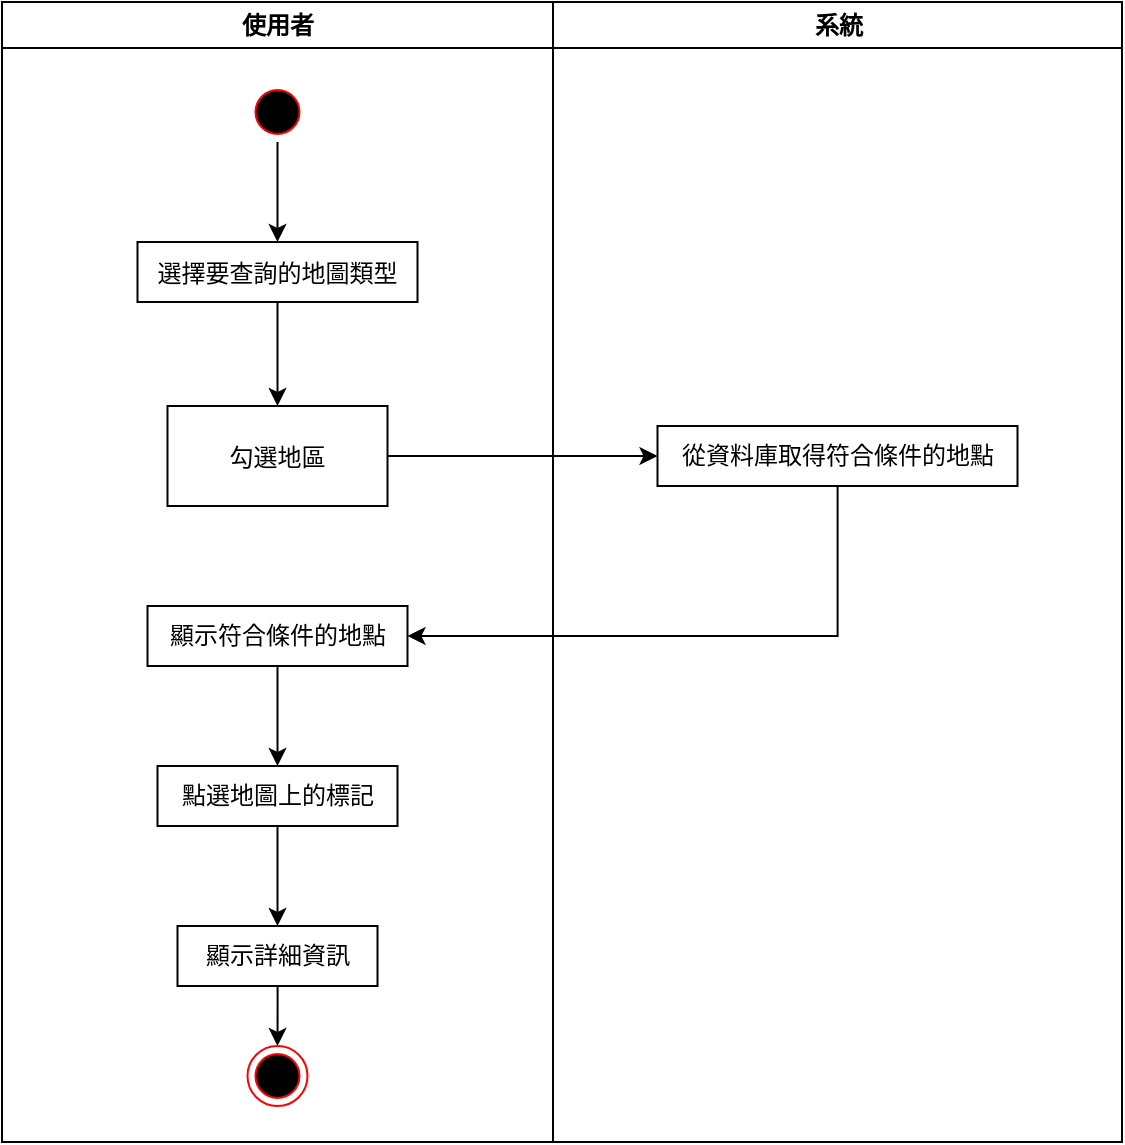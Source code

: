 <mxfile version="26.0.16" pages="11">
  <diagram id="oegC6jPQO8VMlbmy4ck1" name="查詢地圖_活動圖">
    <mxGraphModel dx="1010" dy="1096" grid="1" gridSize="10" guides="1" tooltips="1" connect="1" arrows="1" fold="1" page="1" pageScale="1" pageWidth="827" pageHeight="1169" math="0" shadow="0">
      <root>
        <mxCell id="0" />
        <mxCell id="1" parent="0" />
        <mxCell id="nEQ4OGXi7Wn92w1MXNhJ-1" value="使用者" style="swimlane;whiteSpace=wrap;startSize=23;" parent="1" vertex="1">
          <mxGeometry x="134" y="300" width="275.5" height="570" as="geometry" />
        </mxCell>
        <mxCell id="-VGmu-jPgXCZKcX0moTq-3" style="edgeStyle=orthogonalEdgeStyle;rounded=0;orthogonalLoop=1;jettySize=auto;html=1;entryX=0.5;entryY=0;entryDx=0;entryDy=0;" edge="1" parent="nEQ4OGXi7Wn92w1MXNhJ-1" source="nEQ4OGXi7Wn92w1MXNhJ-2" target="nEQ4OGXi7Wn92w1MXNhJ-4">
          <mxGeometry relative="1" as="geometry" />
        </mxCell>
        <mxCell id="nEQ4OGXi7Wn92w1MXNhJ-2" value="" style="ellipse;shape=startState;fillColor=#000000;strokeColor=#ff0000;" parent="nEQ4OGXi7Wn92w1MXNhJ-1" vertex="1">
          <mxGeometry x="122.75" y="40" width="30" height="30" as="geometry" />
        </mxCell>
        <mxCell id="-VGmu-jPgXCZKcX0moTq-4" style="edgeStyle=orthogonalEdgeStyle;rounded=0;orthogonalLoop=1;jettySize=auto;html=1;entryX=0.5;entryY=0;entryDx=0;entryDy=0;" edge="1" parent="nEQ4OGXi7Wn92w1MXNhJ-1" source="nEQ4OGXi7Wn92w1MXNhJ-4" target="nEQ4OGXi7Wn92w1MXNhJ-7">
          <mxGeometry relative="1" as="geometry" />
        </mxCell>
        <mxCell id="nEQ4OGXi7Wn92w1MXNhJ-4" value="選擇要查詢的地圖類型" style="" parent="nEQ4OGXi7Wn92w1MXNhJ-1" vertex="1">
          <mxGeometry x="67.75" y="120" width="140" height="30" as="geometry" />
        </mxCell>
        <mxCell id="nEQ4OGXi7Wn92w1MXNhJ-7" value="勾選地區" style="" parent="nEQ4OGXi7Wn92w1MXNhJ-1" vertex="1">
          <mxGeometry x="82.75" y="202" width="110" height="50" as="geometry" />
        </mxCell>
        <mxCell id="-VGmu-jPgXCZKcX0moTq-8" value="" style="edgeStyle=orthogonalEdgeStyle;rounded=0;orthogonalLoop=1;jettySize=auto;html=1;" edge="1" parent="nEQ4OGXi7Wn92w1MXNhJ-1" source="-VGmu-jPgXCZKcX0moTq-5" target="-VGmu-jPgXCZKcX0moTq-7">
          <mxGeometry relative="1" as="geometry" />
        </mxCell>
        <mxCell id="-VGmu-jPgXCZKcX0moTq-5" value="顯示符合條件的地點" style="whiteSpace=wrap;html=1;" vertex="1" parent="nEQ4OGXi7Wn92w1MXNhJ-1">
          <mxGeometry x="72.75" y="302" width="130" height="30" as="geometry" />
        </mxCell>
        <mxCell id="-VGmu-jPgXCZKcX0moTq-10" value="" style="edgeStyle=orthogonalEdgeStyle;rounded=0;orthogonalLoop=1;jettySize=auto;html=1;" edge="1" parent="nEQ4OGXi7Wn92w1MXNhJ-1" source="-VGmu-jPgXCZKcX0moTq-7" target="-VGmu-jPgXCZKcX0moTq-9">
          <mxGeometry relative="1" as="geometry" />
        </mxCell>
        <mxCell id="-VGmu-jPgXCZKcX0moTq-7" value="點選地圖上的標記" style="whiteSpace=wrap;html=1;" vertex="1" parent="nEQ4OGXi7Wn92w1MXNhJ-1">
          <mxGeometry x="77.75" y="382" width="120" height="30" as="geometry" />
        </mxCell>
        <mxCell id="-VGmu-jPgXCZKcX0moTq-11" style="edgeStyle=orthogonalEdgeStyle;rounded=0;orthogonalLoop=1;jettySize=auto;html=1;entryX=0.5;entryY=0;entryDx=0;entryDy=0;" edge="1" parent="nEQ4OGXi7Wn92w1MXNhJ-1" source="-VGmu-jPgXCZKcX0moTq-9" target="nEQ4OGXi7Wn92w1MXNhJ-26">
          <mxGeometry relative="1" as="geometry" />
        </mxCell>
        <mxCell id="-VGmu-jPgXCZKcX0moTq-9" value="顯示詳細資訊" style="whiteSpace=wrap;html=1;" vertex="1" parent="nEQ4OGXi7Wn92w1MXNhJ-1">
          <mxGeometry x="87.75" y="462" width="100" height="30" as="geometry" />
        </mxCell>
        <mxCell id="nEQ4OGXi7Wn92w1MXNhJ-26" value="" style="ellipse;shape=endState;fillColor=#000000;strokeColor=#ff0000" parent="nEQ4OGXi7Wn92w1MXNhJ-1" vertex="1">
          <mxGeometry x="122.75" y="522" width="30" height="30" as="geometry" />
        </mxCell>
        <mxCell id="nEQ4OGXi7Wn92w1MXNhJ-10" value="系統" style="swimlane;whiteSpace=wrap" parent="1" vertex="1">
          <mxGeometry x="409.5" y="300" width="284.5" height="570" as="geometry" />
        </mxCell>
        <mxCell id="-VGmu-jPgXCZKcX0moTq-1" value="從資料庫取得符合條件的地點" style="whiteSpace=wrap;html=1;" vertex="1" parent="nEQ4OGXi7Wn92w1MXNhJ-10">
          <mxGeometry x="52.25" y="212" width="180" height="30" as="geometry" />
        </mxCell>
        <mxCell id="-VGmu-jPgXCZKcX0moTq-2" value="" style="edgeStyle=orthogonalEdgeStyle;rounded=0;orthogonalLoop=1;jettySize=auto;html=1;" edge="1" parent="1" source="nEQ4OGXi7Wn92w1MXNhJ-7" target="-VGmu-jPgXCZKcX0moTq-1">
          <mxGeometry relative="1" as="geometry" />
        </mxCell>
        <mxCell id="-VGmu-jPgXCZKcX0moTq-6" value="" style="edgeStyle=orthogonalEdgeStyle;rounded=0;orthogonalLoop=1;jettySize=auto;html=1;" edge="1" parent="1" source="-VGmu-jPgXCZKcX0moTq-1" target="-VGmu-jPgXCZKcX0moTq-5">
          <mxGeometry relative="1" as="geometry">
            <Array as="points">
              <mxPoint x="551.5" y="617" />
            </Array>
          </mxGeometry>
        </mxCell>
      </root>
    </mxGraphModel>
  </diagram>
  <diagram id="hW2YK1agv9s-HvsWOZYb" name="查看紀錄_活動圖">
    <mxGraphModel dx="721" dy="783" grid="1" gridSize="10" guides="1" tooltips="1" connect="1" arrows="1" fold="1" page="1" pageScale="1" pageWidth="827" pageHeight="1169" math="0" shadow="0">
      <root>
        <mxCell id="0" />
        <mxCell id="1" parent="0" />
        <mxCell id="f8qEPHe4FK6ibmvnUk8Y-1" value="飼養者" style="swimlane;whiteSpace=wrap;startSize=23;" vertex="1" parent="1">
          <mxGeometry x="134" y="413" width="275.5" height="342" as="geometry" />
        </mxCell>
        <mxCell id="OGo5zSSNxpTIjuB_zrhv-1" style="edgeStyle=orthogonalEdgeStyle;rounded=0;orthogonalLoop=1;jettySize=auto;html=1;entryX=0.5;entryY=0;entryDx=0;entryDy=0;" edge="1" parent="f8qEPHe4FK6ibmvnUk8Y-1" source="f8qEPHe4FK6ibmvnUk8Y-2" target="f8qEPHe4FK6ibmvnUk8Y-3">
          <mxGeometry relative="1" as="geometry" />
        </mxCell>
        <mxCell id="f8qEPHe4FK6ibmvnUk8Y-2" value="" style="ellipse;shape=startState;fillColor=#000000;strokeColor=#ff0000;" vertex="1" parent="f8qEPHe4FK6ibmvnUk8Y-1">
          <mxGeometry x="122.75" y="40" width="30" height="30" as="geometry" />
        </mxCell>
        <mxCell id="f8qEPHe4FK6ibmvnUk8Y-3" value="選擇要查詢的紀錄類型" style="" vertex="1" parent="f8qEPHe4FK6ibmvnUk8Y-1">
          <mxGeometry x="67.75" y="120" width="140" height="30" as="geometry" />
        </mxCell>
        <mxCell id="OGo5zSSNxpTIjuB_zrhv-8" style="edgeStyle=orthogonalEdgeStyle;rounded=0;orthogonalLoop=1;jettySize=auto;html=1;entryX=0.5;entryY=0;entryDx=0;entryDy=0;" edge="1" parent="f8qEPHe4FK6ibmvnUk8Y-1" source="OGo5zSSNxpTIjuB_zrhv-5" target="f8qEPHe4FK6ibmvnUk8Y-21">
          <mxGeometry relative="1" as="geometry" />
        </mxCell>
        <mxCell id="OGo5zSSNxpTIjuB_zrhv-5" value="顯示對應的紀錄資訊" style="whiteSpace=wrap;html=1;" vertex="1" parent="f8qEPHe4FK6ibmvnUk8Y-1">
          <mxGeometry x="72.75" y="202" width="130" height="30" as="geometry" />
        </mxCell>
        <mxCell id="f8qEPHe4FK6ibmvnUk8Y-21" value="" style="ellipse;shape=endState;fillColor=#000000;strokeColor=#ff0000" vertex="1" parent="f8qEPHe4FK6ibmvnUk8Y-1">
          <mxGeometry x="122.75" y="282" width="30" height="30" as="geometry" />
        </mxCell>
        <mxCell id="f8qEPHe4FK6ibmvnUk8Y-5" value="系統" style="swimlane;whiteSpace=wrap" vertex="1" parent="1">
          <mxGeometry x="409.5" y="413" width="284.5" height="342" as="geometry" />
        </mxCell>
        <mxCell id="OGo5zSSNxpTIjuB_zrhv-2" value="從資料庫獲取對應的紀錄" style="whiteSpace=wrap;html=1;" vertex="1" parent="f8qEPHe4FK6ibmvnUk8Y-5">
          <mxGeometry x="62.25" y="120" width="160" height="30" as="geometry" />
        </mxCell>
        <mxCell id="OGo5zSSNxpTIjuB_zrhv-3" value="" style="edgeStyle=orthogonalEdgeStyle;rounded=0;orthogonalLoop=1;jettySize=auto;html=1;" edge="1" parent="1" source="f8qEPHe4FK6ibmvnUk8Y-3" target="OGo5zSSNxpTIjuB_zrhv-2">
          <mxGeometry relative="1" as="geometry" />
        </mxCell>
        <mxCell id="OGo5zSSNxpTIjuB_zrhv-6" value="" style="edgeStyle=orthogonalEdgeStyle;rounded=0;orthogonalLoop=1;jettySize=auto;html=1;" edge="1" parent="1" source="OGo5zSSNxpTIjuB_zrhv-2" target="OGo5zSSNxpTIjuB_zrhv-5">
          <mxGeometry relative="1" as="geometry">
            <Array as="points">
              <mxPoint x="551.5" y="630" />
            </Array>
          </mxGeometry>
        </mxCell>
      </root>
    </mxGraphModel>
  </diagram>
  <diagram id="XuNI0qAuoed03OEueN0E" name="寵物基本資料_活動圖">
    <mxGraphModel dx="1263" dy="1370" grid="1" gridSize="10" guides="1" tooltips="1" connect="1" arrows="1" fold="1" page="1" pageScale="1" pageWidth="827" pageHeight="1169" math="0" shadow="0">
      <root>
        <mxCell id="0" />
        <mxCell id="1" parent="0" />
        <mxCell id="x4p-9OhRySkq5fg6DOkD-1" value="飼養者" style="swimlane;whiteSpace=wrap;startSize=23;" parent="1" vertex="1">
          <mxGeometry x="134" y="299" width="275.5" height="570" as="geometry" />
        </mxCell>
        <mxCell id="An6HFH5dtWzuLPZeVyMP-14" style="edgeStyle=orthogonalEdgeStyle;rounded=0;orthogonalLoop=1;jettySize=auto;html=1;entryX=0.5;entryY=0;entryDx=0;entryDy=0;" parent="x4p-9OhRySkq5fg6DOkD-1" source="x4p-9OhRySkq5fg6DOkD-2" target="x4p-9OhRySkq5fg6DOkD-4" edge="1">
          <mxGeometry relative="1" as="geometry" />
        </mxCell>
        <mxCell id="x4p-9OhRySkq5fg6DOkD-2" value="" style="ellipse;shape=startState;fillColor=#000000;strokeColor=#ff0000;" parent="x4p-9OhRySkq5fg6DOkD-1" vertex="1">
          <mxGeometry x="122.75" y="40" width="30" height="30" as="geometry" />
        </mxCell>
        <mxCell id="An6HFH5dtWzuLPZeVyMP-15" style="edgeStyle=orthogonalEdgeStyle;rounded=0;orthogonalLoop=1;jettySize=auto;html=1;entryX=0.5;entryY=0;entryDx=0;entryDy=0;" parent="x4p-9OhRySkq5fg6DOkD-1" source="x4p-9OhRySkq5fg6DOkD-4" target="x4p-9OhRySkq5fg6DOkD-5" edge="1">
          <mxGeometry relative="1" as="geometry" />
        </mxCell>
        <mxCell id="x4p-9OhRySkq5fg6DOkD-4" value="點選新增寵物資料" style="" parent="x4p-9OhRySkq5fg6DOkD-1" vertex="1">
          <mxGeometry x="67.75" y="120" width="140" height="30" as="geometry" />
        </mxCell>
        <mxCell id="x4p-9OhRySkq5fg6DOkD-5" value="輸入寵物基本資料" style="" parent="x4p-9OhRySkq5fg6DOkD-1" vertex="1">
          <mxGeometry x="72.75" y="230" width="130" height="30" as="geometry" />
        </mxCell>
        <mxCell id="An6HFH5dtWzuLPZeVyMP-13" style="edgeStyle=orthogonalEdgeStyle;rounded=0;orthogonalLoop=1;jettySize=auto;html=1;entryX=0;entryY=0.5;entryDx=0;entryDy=0;exitX=0;exitY=0.5;exitDx=0;exitDy=0;" parent="x4p-9OhRySkq5fg6DOkD-1" source="An6HFH5dtWzuLPZeVyMP-7" target="x4p-9OhRySkq5fg6DOkD-5" edge="1">
          <mxGeometry relative="1" as="geometry" />
        </mxCell>
        <mxCell id="An6HFH5dtWzuLPZeVyMP-7" value="顯示&lt;br&gt;&lt;div&gt;&lt;span style=&quot;background-color: transparent; color: light-dark(rgb(0, 0, 0), rgb(255, 255, 255));&quot;&gt;「&lt;/span&gt;請確認資料內容」&lt;/div&gt;" style="whiteSpace=wrap;html=1;" parent="x4p-9OhRySkq5fg6DOkD-1" vertex="1">
          <mxGeometry x="72.75" y="312" width="130" height="40" as="geometry" />
        </mxCell>
        <mxCell id="x4p-9OhRySkq5fg6DOkD-26" value="" style="ellipse;shape=endState;fillColor=#000000;strokeColor=#ff0000;container=1;" parent="x4p-9OhRySkq5fg6DOkD-1" vertex="1">
          <mxGeometry x="122.75" y="520" width="30" height="30" as="geometry" />
        </mxCell>
        <mxCell id="uGCVu3H4ZCyazF4ATCWD-3" style="edgeStyle=orthogonalEdgeStyle;rounded=0;orthogonalLoop=1;jettySize=auto;html=1;entryX=0.5;entryY=0;entryDx=0;entryDy=0;" edge="1" parent="x4p-9OhRySkq5fg6DOkD-1" source="uGCVu3H4ZCyazF4ATCWD-1" target="x4p-9OhRySkq5fg6DOkD-26">
          <mxGeometry relative="1" as="geometry" />
        </mxCell>
        <mxCell id="uGCVu3H4ZCyazF4ATCWD-1" value="顯示&lt;div&gt;&lt;span style=&quot;color: light-dark(rgb(0, 0, 0), rgb(255, 255, 255)); background-color: transparent;&quot;&gt;「新增成功&lt;/span&gt;」&lt;/div&gt;" style="whiteSpace=wrap;html=1;" vertex="1" parent="x4p-9OhRySkq5fg6DOkD-1">
          <mxGeometry x="87.75" y="415" width="100" height="40" as="geometry" />
        </mxCell>
        <mxCell id="x4p-9OhRySkq5fg6DOkD-10" value="系統" style="swimlane;whiteSpace=wrap" parent="1" vertex="1">
          <mxGeometry x="409.5" y="299" width="284.5" height="570" as="geometry" />
        </mxCell>
        <mxCell id="An6HFH5dtWzuLPZeVyMP-4" value="" style="edgeStyle=orthogonalEdgeStyle;rounded=0;orthogonalLoop=1;jettySize=auto;html=1;" parent="x4p-9OhRySkq5fg6DOkD-10" source="x4p-9OhRySkq5fg6DOkD-29" target="An6HFH5dtWzuLPZeVyMP-3" edge="1">
          <mxGeometry relative="1" as="geometry" />
        </mxCell>
        <mxCell id="x4p-9OhRySkq5fg6DOkD-29" value="確認資料是否都有填寫" style="whiteSpace=wrap;html=1;verticalAlign=middle;" parent="x4p-9OhRySkq5fg6DOkD-10" vertex="1">
          <mxGeometry x="72.25" y="230" width="140" height="30" as="geometry" />
        </mxCell>
        <mxCell id="An6HFH5dtWzuLPZeVyMP-6" value="" style="edgeStyle=orthogonalEdgeStyle;rounded=0;orthogonalLoop=1;jettySize=auto;html=1;" parent="x4p-9OhRySkq5fg6DOkD-10" source="An6HFH5dtWzuLPZeVyMP-3" target="An6HFH5dtWzuLPZeVyMP-5" edge="1">
          <mxGeometry relative="1" as="geometry" />
        </mxCell>
        <mxCell id="An6HFH5dtWzuLPZeVyMP-3" value="" style="rhombus;whiteSpace=wrap;html=1;" parent="x4p-9OhRySkq5fg6DOkD-10" vertex="1">
          <mxGeometry x="117.25" y="312" width="50" height="40" as="geometry" />
        </mxCell>
        <mxCell id="An6HFH5dtWzuLPZeVyMP-5" value="資料存入資料庫" style="whiteSpace=wrap;html=1;" parent="x4p-9OhRySkq5fg6DOkD-10" vertex="1">
          <mxGeometry x="87.25" y="420" width="110" height="30" as="geometry" />
        </mxCell>
        <mxCell id="An6HFH5dtWzuLPZeVyMP-11" value="是" style="text;html=1;align=center;verticalAlign=middle;resizable=0;points=[];autosize=1;strokeColor=none;fillColor=none;" parent="x4p-9OhRySkq5fg6DOkD-10" vertex="1">
          <mxGeometry x="140" y="370" width="40" height="30" as="geometry" />
        </mxCell>
        <mxCell id="An6HFH5dtWzuLPZeVyMP-12" value="否" style="text;html=1;align=center;verticalAlign=middle;resizable=0;points=[];autosize=1;strokeColor=none;fillColor=none;" parent="x4p-9OhRySkq5fg6DOkD-10" vertex="1">
          <mxGeometry y="302" width="40" height="30" as="geometry" />
        </mxCell>
        <mxCell id="x4p-9OhRySkq5fg6DOkD-30" value="" style="edgeStyle=orthogonalEdgeStyle;rounded=0;orthogonalLoop=1;jettySize=auto;html=1;" parent="1" source="x4p-9OhRySkq5fg6DOkD-5" target="x4p-9OhRySkq5fg6DOkD-29" edge="1">
          <mxGeometry relative="1" as="geometry" />
        </mxCell>
        <mxCell id="An6HFH5dtWzuLPZeVyMP-8" value="" style="edgeStyle=orthogonalEdgeStyle;rounded=0;orthogonalLoop=1;jettySize=auto;html=1;" parent="1" source="An6HFH5dtWzuLPZeVyMP-3" target="An6HFH5dtWzuLPZeVyMP-7" edge="1">
          <mxGeometry relative="1" as="geometry" />
        </mxCell>
        <mxCell id="uGCVu3H4ZCyazF4ATCWD-2" value="" style="edgeStyle=orthogonalEdgeStyle;rounded=0;orthogonalLoop=1;jettySize=auto;html=1;" edge="1" parent="1" source="An6HFH5dtWzuLPZeVyMP-5" target="uGCVu3H4ZCyazF4ATCWD-1">
          <mxGeometry relative="1" as="geometry" />
        </mxCell>
      </root>
    </mxGraphModel>
  </diagram>
  <diagram id="y-5R2yhsqCVlOl3-loSz" name="獸醫專業功能_活動圖">
    <mxGraphModel dx="1034" dy="557" grid="1" gridSize="10" guides="1" tooltips="1" connect="1" arrows="1" fold="1" page="1" pageScale="1" pageWidth="827" pageHeight="1169" math="0" shadow="0">
      <root>
        <mxCell id="0" />
        <mxCell id="1" parent="0" />
        <mxCell id="4VIV_U46TpsLLQDcDqd--1" value="獸醫" style="swimlane;whiteSpace=wrap;startSize=23;" parent="1" vertex="1">
          <mxGeometry x="44" y="259" width="247" height="652" as="geometry" />
        </mxCell>
        <mxCell id="8-jEf-E3ga-1CJmucAqB-1" style="edgeStyle=orthogonalEdgeStyle;rounded=0;orthogonalLoop=1;jettySize=auto;html=1;entryX=0.5;entryY=0;entryDx=0;entryDy=0;" parent="4VIV_U46TpsLLQDcDqd--1" source="4VIV_U46TpsLLQDcDqd--2" target="DxLCyyt6LkVlxW73FQim-1" edge="1">
          <mxGeometry relative="1" as="geometry" />
        </mxCell>
        <mxCell id="4VIV_U46TpsLLQDcDqd--2" value="" style="ellipse;shape=startState;fillColor=#000000;strokeColor=#ff0000;" parent="4VIV_U46TpsLLQDcDqd--1" vertex="1">
          <mxGeometry x="108.5" y="40" width="30" height="30" as="geometry" />
        </mxCell>
        <mxCell id="DxLCyyt6LkVlxW73FQim-1" value="選擇要查閱的寵物的病歷" style="whiteSpace=wrap;html=1;" parent="4VIV_U46TpsLLQDcDqd--1" vertex="1">
          <mxGeometry x="53.5" y="112" width="140" height="30" as="geometry" />
        </mxCell>
        <mxCell id="LeIAXEpy8QZHT9W-Y_DG-12" value="" style="edgeStyle=orthogonalEdgeStyle;rounded=0;orthogonalLoop=1;jettySize=auto;html=1;" parent="4VIV_U46TpsLLQDcDqd--1" source="LeIAXEpy8QZHT9W-Y_DG-7" target="LeIAXEpy8QZHT9W-Y_DG-11" edge="1">
          <mxGeometry relative="1" as="geometry" />
        </mxCell>
        <mxCell id="LeIAXEpy8QZHT9W-Y_DG-7" value="顯示寵物的病歷" style="whiteSpace=wrap;html=1;" parent="4VIV_U46TpsLLQDcDqd--1" vertex="1">
          <mxGeometry x="68.5" y="192" width="110" height="30" as="geometry" />
        </mxCell>
        <mxCell id="NAb3KCGi097kGUWAON9D-2" value="" style="edgeStyle=orthogonalEdgeStyle;rounded=0;orthogonalLoop=1;jettySize=auto;html=1;" parent="4VIV_U46TpsLLQDcDqd--1" source="LeIAXEpy8QZHT9W-Y_DG-11" target="NAb3KCGi097kGUWAON9D-1" edge="1">
          <mxGeometry relative="1" as="geometry" />
        </mxCell>
        <mxCell id="LeIAXEpy8QZHT9W-Y_DG-11" value="新增診療紀錄" style="whiteSpace=wrap;html=1;" parent="4VIV_U46TpsLLQDcDqd--1" vertex="1">
          <mxGeometry x="73.5" y="270" width="100" height="30" as="geometry" />
        </mxCell>
        <mxCell id="9Ma_IDZcqG_FiC8FNrSY-3" style="edgeStyle=orthogonalEdgeStyle;rounded=0;orthogonalLoop=1;jettySize=auto;html=1;entryX=0;entryY=0.5;entryDx=0;entryDy=0;" parent="4VIV_U46TpsLLQDcDqd--1" source="LeIAXEpy8QZHT9W-Y_DG-16" target="NAb3KCGi097kGUWAON9D-1" edge="1">
          <mxGeometry relative="1" as="geometry">
            <Array as="points">
              <mxPoint x="36" y="452" />
              <mxPoint x="36" y="362" />
            </Array>
          </mxGeometry>
        </mxCell>
        <mxCell id="LeIAXEpy8QZHT9W-Y_DG-16" value="顯示&lt;br&gt;&lt;div&gt;&lt;span style=&quot;background-color: transparent; color: light-dark(rgb(0, 0, 0), rgb(255, 255, 255));&quot;&gt;「&lt;/span&gt;請確認資料內容」&lt;/div&gt;" style="whiteSpace=wrap;html=1;" parent="4VIV_U46TpsLLQDcDqd--1" vertex="1">
          <mxGeometry x="58.5" y="432" width="130" height="40" as="geometry" />
        </mxCell>
        <mxCell id="NAb3KCGi097kGUWAON9D-1" value="輸入診療結果" style="whiteSpace=wrap;html=1;" parent="4VIV_U46TpsLLQDcDqd--1" vertex="1">
          <mxGeometry x="73.5" y="347" width="100" height="30" as="geometry" />
        </mxCell>
        <mxCell id="4VIV_U46TpsLLQDcDqd--21" value="" style="ellipse;shape=endState;fillColor=#000000;strokeColor=#ff0000" parent="4VIV_U46TpsLLQDcDqd--1" vertex="1">
          <mxGeometry x="108.5" y="612" width="30" height="30" as="geometry" />
        </mxCell>
        <mxCell id="9Ma_IDZcqG_FiC8FNrSY-10" style="edgeStyle=orthogonalEdgeStyle;rounded=0;orthogonalLoop=1;jettySize=auto;html=1;exitX=0.5;exitY=1;exitDx=0;exitDy=0;entryX=0.5;entryY=0;entryDx=0;entryDy=0;" parent="4VIV_U46TpsLLQDcDqd--1" source="9Ma_IDZcqG_FiC8FNrSY-8" target="4VIV_U46TpsLLQDcDqd--21" edge="1">
          <mxGeometry relative="1" as="geometry" />
        </mxCell>
        <mxCell id="9Ma_IDZcqG_FiC8FNrSY-8" value="顯示&lt;br&gt;&lt;div&gt;&lt;span style=&quot;background-color: transparent; color: light-dark(rgb(0, 0, 0), rgb(255, 255, 255));&quot;&gt;「新增成功&lt;/span&gt;」&lt;/div&gt;" style="whiteSpace=wrap;html=1;" parent="4VIV_U46TpsLLQDcDqd--1" vertex="1">
          <mxGeometry x="73.5" y="533.5" width="100" height="40" as="geometry" />
        </mxCell>
        <mxCell id="4VIV_U46TpsLLQDcDqd--5" value="系統" style="swimlane;whiteSpace=wrap" parent="1" vertex="1">
          <mxGeometry x="291" y="259" width="243" height="652" as="geometry" />
        </mxCell>
        <mxCell id="LeIAXEpy8QZHT9W-Y_DG-3" value="從資料庫取得醫療紀錄" style="whiteSpace=wrap;html=1;" parent="4VIV_U46TpsLLQDcDqd--5" vertex="1">
          <mxGeometry x="51.5" y="112" width="140" height="30" as="geometry" />
        </mxCell>
        <mxCell id="LeIAXEpy8QZHT9W-Y_DG-13" value="存入資料庫" style="whiteSpace=wrap;html=1;" parent="4VIV_U46TpsLLQDcDqd--5" vertex="1">
          <mxGeometry x="82" y="538.5" width="80" height="30" as="geometry" />
        </mxCell>
        <mxCell id="NnWSwuhsdQG7TtlWe5sM-7" value="" style="edgeStyle=orthogonalEdgeStyle;rounded=0;orthogonalLoop=1;jettySize=auto;html=1;" parent="4VIV_U46TpsLLQDcDqd--5" source="NnWSwuhsdQG7TtlWe5sM-3" target="NnWSwuhsdQG7TtlWe5sM-6" edge="1">
          <mxGeometry relative="1" as="geometry" />
        </mxCell>
        <mxCell id="NnWSwuhsdQG7TtlWe5sM-3" value="確認資料是否都有填寫" style="whiteSpace=wrap;html=1;" parent="4VIV_U46TpsLLQDcDqd--5" vertex="1">
          <mxGeometry x="51.5" y="347" width="140" height="30" as="geometry" />
        </mxCell>
        <mxCell id="NnWSwuhsdQG7TtlWe5sM-8" style="edgeStyle=orthogonalEdgeStyle;rounded=0;orthogonalLoop=1;jettySize=auto;html=1;exitX=0.5;exitY=1;exitDx=0;exitDy=0;entryX=0.5;entryY=0;entryDx=0;entryDy=0;" parent="4VIV_U46TpsLLQDcDqd--5" source="NnWSwuhsdQG7TtlWe5sM-6" target="LeIAXEpy8QZHT9W-Y_DG-13" edge="1">
          <mxGeometry relative="1" as="geometry" />
        </mxCell>
        <mxCell id="NnWSwuhsdQG7TtlWe5sM-6" value="" style="rhombus;whiteSpace=wrap;html=1;" parent="4VIV_U46TpsLLQDcDqd--5" vertex="1">
          <mxGeometry x="96.5" y="432" width="50" height="40" as="geometry" />
        </mxCell>
        <mxCell id="NnWSwuhsdQG7TtlWe5sM-9" value="是" style="text;html=1;align=center;verticalAlign=middle;resizable=0;points=[];autosize=1;strokeColor=none;fillColor=none;" parent="4VIV_U46TpsLLQDcDqd--5" vertex="1">
          <mxGeometry x="122" y="492" width="40" height="30" as="geometry" />
        </mxCell>
        <mxCell id="9Ma_IDZcqG_FiC8FNrSY-2" value="否" style="text;html=1;align=center;verticalAlign=middle;resizable=0;points=[];autosize=1;strokeColor=none;fillColor=none;" parent="4VIV_U46TpsLLQDcDqd--5" vertex="1">
          <mxGeometry y="422" width="40" height="30" as="geometry" />
        </mxCell>
        <mxCell id="LeIAXEpy8QZHT9W-Y_DG-4" value="" style="edgeStyle=orthogonalEdgeStyle;rounded=0;orthogonalLoop=1;jettySize=auto;html=1;" parent="1" source="DxLCyyt6LkVlxW73FQim-1" target="LeIAXEpy8QZHT9W-Y_DG-3" edge="1">
          <mxGeometry relative="1" as="geometry" />
        </mxCell>
        <mxCell id="LeIAXEpy8QZHT9W-Y_DG-10" style="edgeStyle=orthogonalEdgeStyle;rounded=0;orthogonalLoop=1;jettySize=auto;html=1;entryX=1;entryY=0.5;entryDx=0;entryDy=0;" parent="1" source="LeIAXEpy8QZHT9W-Y_DG-3" target="LeIAXEpy8QZHT9W-Y_DG-7" edge="1">
          <mxGeometry relative="1" as="geometry">
            <Array as="points">
              <mxPoint x="413" y="466" />
            </Array>
          </mxGeometry>
        </mxCell>
        <mxCell id="NAb3KCGi097kGUWAON9D-4" style="edgeStyle=orthogonalEdgeStyle;rounded=0;orthogonalLoop=1;jettySize=auto;html=1;exitX=1;exitY=0.5;exitDx=0;exitDy=0;entryX=0;entryY=0.5;entryDx=0;entryDy=0;" parent="1" source="NAb3KCGi097kGUWAON9D-1" target="NnWSwuhsdQG7TtlWe5sM-3" edge="1">
          <mxGeometry relative="1" as="geometry" />
        </mxCell>
        <mxCell id="9Ma_IDZcqG_FiC8FNrSY-1" style="edgeStyle=orthogonalEdgeStyle;rounded=0;orthogonalLoop=1;jettySize=auto;html=1;entryX=1;entryY=0.5;entryDx=0;entryDy=0;" parent="1" source="NnWSwuhsdQG7TtlWe5sM-6" target="LeIAXEpy8QZHT9W-Y_DG-16" edge="1">
          <mxGeometry relative="1" as="geometry" />
        </mxCell>
        <mxCell id="9Ma_IDZcqG_FiC8FNrSY-9" value="" style="edgeStyle=orthogonalEdgeStyle;rounded=0;orthogonalLoop=1;jettySize=auto;html=1;" parent="1" source="LeIAXEpy8QZHT9W-Y_DG-13" target="9Ma_IDZcqG_FiC8FNrSY-8" edge="1">
          <mxGeometry relative="1" as="geometry" />
        </mxCell>
        <mxCell id="9Ma_IDZcqG_FiC8FNrSY-11" value="飼養者" style="swimlane;whiteSpace=wrap" parent="1" vertex="1">
          <mxGeometry x="534" y="259" width="250" height="652" as="geometry" />
        </mxCell>
        <mxCell id="tZXqvx_vy9o3qUME7zNo-5" style="edgeStyle=orthogonalEdgeStyle;rounded=0;orthogonalLoop=1;jettySize=auto;html=1;exitX=0.5;exitY=1;exitDx=0;exitDy=0;entryX=0.5;entryY=0;entryDx=0;entryDy=0;" parent="9Ma_IDZcqG_FiC8FNrSY-11" source="tZXqvx_vy9o3qUME7zNo-1" target="tZXqvx_vy9o3qUME7zNo-4" edge="1">
          <mxGeometry relative="1" as="geometry" />
        </mxCell>
        <mxCell id="tZXqvx_vy9o3qUME7zNo-1" value="通知寵物的醫療紀錄已更新" style="whiteSpace=wrap;html=1;" parent="9Ma_IDZcqG_FiC8FNrSY-11" vertex="1">
          <mxGeometry x="45" y="538.5" width="160" height="30" as="geometry" />
        </mxCell>
        <mxCell id="tZXqvx_vy9o3qUME7zNo-4" value="" style="ellipse;shape=endState;fillColor=#000000;strokeColor=#ff0000" parent="9Ma_IDZcqG_FiC8FNrSY-11" vertex="1">
          <mxGeometry x="110" y="612" width="30" height="30" as="geometry" />
        </mxCell>
        <mxCell id="tZXqvx_vy9o3qUME7zNo-3" style="edgeStyle=orthogonalEdgeStyle;rounded=0;orthogonalLoop=1;jettySize=auto;html=1;exitX=1;exitY=0.5;exitDx=0;exitDy=0;entryX=0;entryY=0.5;entryDx=0;entryDy=0;" parent="1" source="LeIAXEpy8QZHT9W-Y_DG-13" target="tZXqvx_vy9o3qUME7zNo-1" edge="1">
          <mxGeometry relative="1" as="geometry" />
        </mxCell>
      </root>
    </mxGraphModel>
  </diagram>
  <diagram id="bgMdIBcD4QK0LLwRlEs-" name="查詢地圖_循序圖">
    <mxGraphModel dx="1034" dy="1726" grid="1" gridSize="10" guides="1" tooltips="1" connect="1" arrows="1" fold="1" page="1" pageScale="1" pageWidth="827" pageHeight="1169" math="0" shadow="0">
      <root>
        <mxCell id="0" />
        <mxCell id="1" parent="0" />
        <mxCell id="vJx8QHTngITy9jNN5Gax-1" value="frame" style="shape=umlFrame;whiteSpace=wrap;html=1;pointerEvents=0;" vertex="1" parent="1">
          <mxGeometry x="88" y="-884" width="650" height="600" as="geometry" />
        </mxCell>
        <mxCell id="vJx8QHTngITy9jNN5Gax-4" value="" style="shape=umlLifeline;perimeter=lifelinePerimeter;whiteSpace=wrap;html=1;container=1;dropTarget=0;collapsible=0;recursiveResize=0;outlineConnect=0;portConstraint=eastwest;newEdgeStyle={&quot;curved&quot;:0,&quot;rounded&quot;:0};participant=umlActor;" vertex="1" parent="1">
          <mxGeometry x="250" y="-950" width="20" height="750" as="geometry" />
        </mxCell>
        <mxCell id="GNrKysbMp-4nS3j5m2Xb-1" value="opt" style="shape=umlFrame;whiteSpace=wrap;html=1;pointerEvents=0;" vertex="1" parent="1">
          <mxGeometry x="88" y="-884" width="650" height="600" as="geometry" />
        </mxCell>
        <mxCell id="GNrKysbMp-4nS3j5m2Xb-2" value="" style="shape=umlLifeline;perimeter=lifelinePerimeter;whiteSpace=wrap;html=1;container=1;dropTarget=0;collapsible=0;recursiveResize=0;outlineConnect=0;portConstraint=eastwest;newEdgeStyle={&quot;curved&quot;:0,&quot;rounded&quot;:0};participant=umlActor;" vertex="1" parent="1">
          <mxGeometry x="250" y="-950" width="20" height="750" as="geometry" />
        </mxCell>
        <mxCell id="GNrKysbMp-4nS3j5m2Xb-3" value=":System" style="shape=umlLifeline;perimeter=lifelinePerimeter;whiteSpace=wrap;html=1;container=1;dropTarget=0;collapsible=0;recursiveResize=0;outlineConnect=0;portConstraint=eastwest;newEdgeStyle={&quot;curved&quot;:0,&quot;rounded&quot;:0};" vertex="1" parent="1">
          <mxGeometry x="530" y="-950" width="100" height="750" as="geometry" />
        </mxCell>
      </root>
    </mxGraphModel>
  </diagram>
  <diagram id="-b3UNlP5EZNY-hgcXQFJ" name="查看紀錄_循序圖">
    <mxGraphModel dx="1034" dy="1726" grid="1" gridSize="10" guides="1" tooltips="1" connect="1" arrows="1" fold="1" page="1" pageScale="1" pageWidth="827" pageHeight="1169" math="0" shadow="0">
      <root>
        <mxCell id="0" />
        <mxCell id="1" parent="0" />
        <mxCell id="BCRupCjSVaROUu8D0JQa-1" value="frame" style="shape=umlFrame;whiteSpace=wrap;html=1;pointerEvents=0;" vertex="1" parent="1">
          <mxGeometry x="88" y="-884" width="650" height="600" as="geometry" />
        </mxCell>
        <mxCell id="BCRupCjSVaROUu8D0JQa-2" value="" style="shape=umlLifeline;perimeter=lifelinePerimeter;whiteSpace=wrap;html=1;container=1;dropTarget=0;collapsible=0;recursiveResize=0;outlineConnect=0;portConstraint=eastwest;newEdgeStyle={&quot;curved&quot;:0,&quot;rounded&quot;:0};participant=umlActor;" vertex="1" parent="1">
          <mxGeometry x="250" y="-950" width="20" height="750" as="geometry" />
        </mxCell>
        <mxCell id="3sS-bszIufcxEhqJBevV-1" value="opt" style="shape=umlFrame;whiteSpace=wrap;html=1;pointerEvents=0;" vertex="1" parent="1">
          <mxGeometry x="88" y="-884" width="650" height="600" as="geometry" />
        </mxCell>
        <mxCell id="3sS-bszIufcxEhqJBevV-2" value="" style="shape=umlLifeline;perimeter=lifelinePerimeter;whiteSpace=wrap;html=1;container=1;dropTarget=0;collapsible=0;recursiveResize=0;outlineConnect=0;portConstraint=eastwest;newEdgeStyle={&quot;curved&quot;:0,&quot;rounded&quot;:0};participant=umlActor;" vertex="1" parent="1">
          <mxGeometry x="250" y="-950" width="20" height="750" as="geometry" />
        </mxCell>
        <mxCell id="3sS-bszIufcxEhqJBevV-3" value=":System" style="shape=umlLifeline;perimeter=lifelinePerimeter;whiteSpace=wrap;html=1;container=1;dropTarget=0;collapsible=0;recursiveResize=0;outlineConnect=0;portConstraint=eastwest;newEdgeStyle={&quot;curved&quot;:0,&quot;rounded&quot;:0};" vertex="1" parent="1">
          <mxGeometry x="530" y="-950" width="100" height="750" as="geometry" />
        </mxCell>
      </root>
    </mxGraphModel>
  </diagram>
  <diagram id="MHBt3GYvagxjtjZvJpKD" name="寵物基本資料_循序圖(英文)">
    <mxGraphModel dx="1134" dy="1965" grid="1" gridSize="10" guides="1" tooltips="1" connect="1" arrows="1" fold="1" page="1" pageScale="1" pageWidth="827" pageHeight="1169" math="0" shadow="0">
      <root>
        <mxCell id="0" />
        <mxCell id="1" parent="0" />
        <mxCell id="vRX3A5Qn5KetG_tgZ-VU-1" value="opt" style="shape=umlFrame;whiteSpace=wrap;html=1;pointerEvents=0;" parent="1" vertex="1">
          <mxGeometry x="108" y="-815" width="650" height="600" as="geometry" />
        </mxCell>
        <mxCell id="vRX3A5Qn5KetG_tgZ-VU-2" value="" style="shape=umlLifeline;perimeter=lifelinePerimeter;whiteSpace=wrap;html=1;container=1;dropTarget=0;collapsible=0;recursiveResize=0;outlineConnect=0;portConstraint=eastwest;newEdgeStyle={&quot;curved&quot;:0,&quot;rounded&quot;:0};participant=umlActor;" parent="1" vertex="1">
          <mxGeometry x="69" y="-1005" width="20" height="850" as="geometry" />
        </mxCell>
        <mxCell id="vRX3A5Qn5KetG_tgZ-VU-3" value=":Pet" style="shape=umlLifeline;perimeter=lifelinePerimeter;whiteSpace=wrap;html=1;container=1;dropTarget=0;collapsible=0;recursiveResize=0;outlineConnect=0;portConstraint=eastwest;newEdgeStyle={&quot;curved&quot;:0,&quot;rounded&quot;:0};" parent="1" vertex="1">
          <mxGeometry x="539" y="-873" width="100" height="718" as="geometry" />
        </mxCell>
        <mxCell id="vRX3A5Qn5KetG_tgZ-VU-4" value="" style="html=1;points=[[0,0,0,0,5],[0,1,0,0,-5],[1,0,0,0,5],[1,1,0,0,-5]];perimeter=orthogonalPerimeter;outlineConnect=0;targetShapes=umlLifeline;portConstraint=eastwest;newEdgeStyle={&quot;curved&quot;:0,&quot;rounded&quot;:0};" parent="vRX3A5Qn5KetG_tgZ-VU-3" vertex="1">
          <mxGeometry x="45" y="78" width="10" height="60" as="geometry" />
        </mxCell>
        <mxCell id="vRX3A5Qn5KetG_tgZ-VU-5" value="" style="html=1;points=[[0,0,0,0,5],[0,1,0,0,-5],[1,0,0,0,5],[1,1,0,0,-5]];perimeter=orthogonalPerimeter;outlineConnect=0;targetShapes=umlLifeline;portConstraint=eastwest;newEdgeStyle={&quot;curved&quot;:0,&quot;rounded&quot;:0};" parent="vRX3A5Qn5KetG_tgZ-VU-3" vertex="1">
          <mxGeometry x="45" y="158" width="10" height="60" as="geometry" />
        </mxCell>
        <mxCell id="vRX3A5Qn5KetG_tgZ-VU-6" value="" style="html=1;points=[[0,0,0,0,5],[0,1,0,0,-5],[1,0,0,0,5],[1,1,0,0,-5]];perimeter=orthogonalPerimeter;outlineConnect=0;targetShapes=umlLifeline;portConstraint=eastwest;newEdgeStyle={&quot;curved&quot;:0,&quot;rounded&quot;:0};" parent="vRX3A5Qn5KetG_tgZ-VU-3" vertex="1">
          <mxGeometry x="45" y="238" width="10" height="60" as="geometry" />
        </mxCell>
        <mxCell id="vRX3A5Qn5KetG_tgZ-VU-7" value="" style="html=1;points=[[0,0,0,0,5],[0,1,0,0,-5],[1,0,0,0,5],[1,1,0,0,-5]];perimeter=orthogonalPerimeter;outlineConnect=0;targetShapes=umlLifeline;portConstraint=eastwest;newEdgeStyle={&quot;curved&quot;:0,&quot;rounded&quot;:0};" parent="vRX3A5Qn5KetG_tgZ-VU-3" vertex="1">
          <mxGeometry x="45" y="328" width="10" height="60" as="geometry" />
        </mxCell>
        <mxCell id="vRX3A5Qn5KetG_tgZ-VU-8" value="" style="html=1;points=[[0,0,0,0,5],[0,1,0,0,-5],[1,0,0,0,5],[1,1,0,0,-5]];perimeter=orthogonalPerimeter;outlineConnect=0;targetShapes=umlLifeline;portConstraint=eastwest;newEdgeStyle={&quot;curved&quot;:0,&quot;rounded&quot;:0};" parent="vRX3A5Qn5KetG_tgZ-VU-3" vertex="1">
          <mxGeometry x="45" y="408" width="10" height="60" as="geometry" />
        </mxCell>
        <mxCell id="vRX3A5Qn5KetG_tgZ-VU-9" value="" style="html=1;points=[[0,0,0,0,5],[0,1,0,0,-5],[1,0,0,0,5],[1,1,0,0,-5]];perimeter=orthogonalPerimeter;outlineConnect=0;targetShapes=umlLifeline;portConstraint=eastwest;newEdgeStyle={&quot;curved&quot;:0,&quot;rounded&quot;:0};" parent="vRX3A5Qn5KetG_tgZ-VU-3" vertex="1">
          <mxGeometry x="45" y="488" width="10" height="60" as="geometry" />
        </mxCell>
        <mxCell id="vRX3A5Qn5KetG_tgZ-VU-10" value="" style="html=1;points=[[0,0,0,0,5],[0,1,0,0,-5],[1,0,0,0,5],[1,1,0,0,-5]];perimeter=orthogonalPerimeter;outlineConnect=0;targetShapes=umlLifeline;portConstraint=eastwest;newEdgeStyle={&quot;curved&quot;:0,&quot;rounded&quot;:0};" parent="vRX3A5Qn5KetG_tgZ-VU-3" vertex="1">
          <mxGeometry x="45" y="578" width="10" height="60" as="geometry" />
        </mxCell>
        <mxCell id="vRX3A5Qn5KetG_tgZ-VU-11" value="[ select = 1 ]" style="text;html=1;align=center;verticalAlign=middle;resizable=0;points=[];autosize=1;strokeColor=none;fillColor=none;" parent="1" vertex="1">
          <mxGeometry x="108" y="-785" width="90" height="30" as="geometry" />
        </mxCell>
        <mxCell id="vRX3A5Qn5KetG_tgZ-VU-12" value="inputPet()" style="html=1;verticalAlign=bottom;endArrow=block;curved=0;rounded=0;" parent="1" edge="1">
          <mxGeometry width="80" relative="1" as="geometry">
            <mxPoint x="324" y="-775" as="sourcePoint" />
            <mxPoint x="584.5" y="-775" as="targetPoint" />
          </mxGeometry>
        </mxCell>
        <mxCell id="vRX3A5Qn5KetG_tgZ-VU-13" value="newPet" style="html=1;verticalAlign=bottom;endArrow=open;dashed=1;endSize=8;curved=0;rounded=0;" parent="1" target="vRX3A5Qn5KetG_tgZ-VU-47" edge="1">
          <mxGeometry relative="1" as="geometry">
            <mxPoint x="584.5" y="-755" as="sourcePoint" />
            <mxPoint x="349" y="-755" as="targetPoint" />
          </mxGeometry>
        </mxCell>
        <mxCell id="vRX3A5Qn5KetG_tgZ-VU-14" value="checkItem(petItem)" style="html=1;verticalAlign=bottom;endArrow=block;curved=0;rounded=0;" parent="1" target="vRX3A5Qn5KetG_tgZ-VU-5" edge="1">
          <mxGeometry width="80" relative="1" as="geometry">
            <mxPoint x="324" y="-695" as="sourcePoint" />
            <mxPoint x="588.5" y="-695" as="targetPoint" />
          </mxGeometry>
        </mxCell>
        <mxCell id="vRX3A5Qn5KetG_tgZ-VU-15" value="itemMessage" style="html=1;verticalAlign=bottom;endArrow=open;dashed=1;endSize=8;curved=0;rounded=0;" parent="1" edge="1">
          <mxGeometry relative="1" as="geometry">
            <mxPoint x="584" y="-675" as="sourcePoint" />
            <mxPoint x="324" y="-675" as="targetPoint" />
          </mxGeometry>
        </mxCell>
        <mxCell id="vRX3A5Qn5KetG_tgZ-VU-16" value="savePetRec(newPet)" style="html=1;verticalAlign=bottom;endArrow=block;curved=0;rounded=0;" parent="1" edge="1">
          <mxGeometry width="80" relative="1" as="geometry">
            <mxPoint x="324" y="-615" as="sourcePoint" />
            <mxPoint x="584" y="-615" as="targetPoint" />
          </mxGeometry>
        </mxCell>
        <mxCell id="vRX3A5Qn5KetG_tgZ-VU-17" value="saveSuccess" style="html=1;verticalAlign=bottom;endArrow=open;dashed=1;endSize=8;curved=0;rounded=0;" parent="1" source="vRX3A5Qn5KetG_tgZ-VU-6" edge="1">
          <mxGeometry relative="1" as="geometry">
            <mxPoint x="588.5" y="-595" as="sourcePoint" />
            <mxPoint x="324" y="-595" as="targetPoint" />
          </mxGeometry>
        </mxCell>
        <mxCell id="vRX3A5Qn5KetG_tgZ-VU-18" value="" style="html=1;rounded=0;endArrow=none;startFill=0;dashed=1;entryX=0.998;entryY=0.455;entryDx=0;entryDy=0;entryPerimeter=0;" parent="1" edge="1">
          <mxGeometry width="100" relative="1" as="geometry">
            <mxPoint x="109.65" y="-558.99" as="sourcePoint" />
            <mxPoint x="758.0" y="-558.995" as="targetPoint" />
          </mxGeometry>
        </mxCell>
        <mxCell id="vRX3A5Qn5KetG_tgZ-VU-19" value="" style="html=1;rounded=0;endArrow=none;startFill=0;dashed=1;entryX=0.998;entryY=0.455;entryDx=0;entryDy=0;entryPerimeter=0;" parent="1" edge="1">
          <mxGeometry width="100" relative="1" as="geometry">
            <mxPoint x="109" y="-314.34" as="sourcePoint" />
            <mxPoint x="758" y="-314.34" as="targetPoint" />
          </mxGeometry>
        </mxCell>
        <mxCell id="vRX3A5Qn5KetG_tgZ-VU-20" value="[ select = 2 ]" style="text;html=1;align=center;verticalAlign=middle;resizable=0;points=[];autosize=1;strokeColor=none;fillColor=none;" parent="1" vertex="1">
          <mxGeometry x="108" y="-559" width="90" height="30" as="geometry" />
        </mxCell>
        <mxCell id="vRX3A5Qn5KetG_tgZ-VU-21" value="[ select = 3 ]" style="text;html=1;align=center;verticalAlign=middle;resizable=0;points=[];autosize=1;strokeColor=none;fillColor=none;" parent="1" vertex="1">
          <mxGeometry x="108" y="-315" width="90" height="30" as="geometry" />
        </mxCell>
        <mxCell id="vRX3A5Qn5KetG_tgZ-VU-22" value="modifyPet(pet)" style="html=1;verticalAlign=bottom;endArrow=block;curved=0;rounded=0;" parent="1" edge="1">
          <mxGeometry width="80" relative="1" as="geometry">
            <mxPoint x="324" y="-529" as="sourcePoint" />
            <mxPoint x="584" y="-529" as="targetPoint" />
          </mxGeometry>
        </mxCell>
        <mxCell id="vRX3A5Qn5KetG_tgZ-VU-23" value="pet" style="html=1;verticalAlign=bottom;endArrow=open;dashed=1;endSize=8;curved=0;rounded=0;" parent="1" edge="1">
          <mxGeometry relative="1" as="geometry">
            <mxPoint x="584" y="-505" as="sourcePoint" />
            <mxPoint x="324" y="-505" as="targetPoint" />
          </mxGeometry>
        </mxCell>
        <mxCell id="vRX3A5Qn5KetG_tgZ-VU-24" value="checkItem(petItem)" style="html=1;verticalAlign=bottom;endArrow=block;curved=0;rounded=0;" parent="1" edge="1">
          <mxGeometry width="80" relative="1" as="geometry">
            <mxPoint x="324" y="-445" as="sourcePoint" />
            <mxPoint x="584" y="-445" as="targetPoint" />
          </mxGeometry>
        </mxCell>
        <mxCell id="vRX3A5Qn5KetG_tgZ-VU-25" value="itemMessage" style="html=1;verticalAlign=bottom;endArrow=open;dashed=1;endSize=8;curved=0;rounded=0;" parent="1" target="vRX3A5Qn5KetG_tgZ-VU-48" edge="1">
          <mxGeometry relative="1" as="geometry">
            <mxPoint x="583.5" y="-425" as="sourcePoint" />
            <mxPoint x="319" y="-425" as="targetPoint" />
          </mxGeometry>
        </mxCell>
        <mxCell id="vRX3A5Qn5KetG_tgZ-VU-26" value="savePetRec(pet)" style="html=1;verticalAlign=bottom;endArrow=block;curved=0;rounded=0;" parent="1" edge="1">
          <mxGeometry width="80" relative="1" as="geometry">
            <mxPoint x="324" y="-365" as="sourcePoint" />
            <mxPoint x="584" y="-365" as="targetPoint" />
          </mxGeometry>
        </mxCell>
        <mxCell id="vRX3A5Qn5KetG_tgZ-VU-27" value="saveSuccess" style="html=1;verticalAlign=bottom;endArrow=open;dashed=1;endSize=8;curved=0;rounded=0;" parent="1" edge="1">
          <mxGeometry relative="1" as="geometry">
            <mxPoint x="584" y="-345" as="sourcePoint" />
            <mxPoint x="324" y="-345" as="targetPoint" />
          </mxGeometry>
        </mxCell>
        <mxCell id="vRX3A5Qn5KetG_tgZ-VU-28" value="deletePet(pet)" style="html=1;verticalAlign=bottom;endArrow=block;curved=0;rounded=0;" parent="1" edge="1">
          <mxGeometry width="80" relative="1" as="geometry">
            <mxPoint x="324" y="-275" as="sourcePoint" />
            <mxPoint x="584" y="-275" as="targetPoint" />
          </mxGeometry>
        </mxCell>
        <mxCell id="vRX3A5Qn5KetG_tgZ-VU-29" value="deleteSuccess" style="html=1;verticalAlign=bottom;endArrow=open;dashed=1;endSize=8;curved=0;rounded=0;" parent="1" edge="1">
          <mxGeometry relative="1" as="geometry">
            <mxPoint x="584" y="-255" as="sourcePoint" />
            <mxPoint x="324" y="-255" as="targetPoint" />
          </mxGeometry>
        </mxCell>
        <mxCell id="vRX3A5Qn5KetG_tgZ-VU-30" value=":PetApp" style="shape=umlLifeline;perimeter=lifelinePerimeter;whiteSpace=wrap;html=1;container=1;dropTarget=0;collapsible=0;recursiveResize=0;outlineConnect=0;portConstraint=eastwest;newEdgeStyle={&quot;curved&quot;:0,&quot;rounded&quot;:0};" parent="1" vertex="1">
          <mxGeometry x="169" y="-1005" width="100" height="850" as="geometry" />
        </mxCell>
        <mxCell id="vRX3A5Qn5KetG_tgZ-VU-31" value="" style="html=1;points=[[0,0,0,0,5],[0,1,0,0,-5],[1,0,0,0,5],[1,1,0,0,-5]];perimeter=orthogonalPerimeter;outlineConnect=0;targetShapes=umlLifeline;portConstraint=eastwest;newEdgeStyle={&quot;curved&quot;:0,&quot;rounded&quot;:0};" parent="vRX3A5Qn5KetG_tgZ-VU-30" vertex="1">
          <mxGeometry x="45" y="70" width="10" height="750" as="geometry" />
        </mxCell>
        <mxCell id="vRX3A5Qn5KetG_tgZ-VU-42" value="&lt;span style=&quot;font-size: 12px; background-color: rgb(251, 251, 251);&quot;&gt;create()&lt;/span&gt;" style="html=1;verticalAlign=bottom;endArrow=block;curved=0;rounded=0;dashed=1;" parent="1" edge="1">
          <mxGeometry width="80" relative="1" as="geometry">
            <mxPoint x="89" y="-985" as="sourcePoint" />
            <mxPoint x="169" y="-985" as="targetPoint" />
          </mxGeometry>
        </mxCell>
        <mxCell id="vRX3A5Qn5KetG_tgZ-VU-43" value="run()" style="html=1;verticalAlign=bottom;endArrow=block;curved=0;rounded=0;" parent="1" edge="1">
          <mxGeometry width="80" relative="1" as="geometry">
            <mxPoint x="79.024" y="-925.0" as="sourcePoint" />
            <mxPoint x="214" y="-925.0" as="targetPoint" />
          </mxGeometry>
        </mxCell>
        <mxCell id="vRX3A5Qn5KetG_tgZ-VU-44" value=":PetUI" style="shape=umlLifeline;perimeter=lifelinePerimeter;whiteSpace=wrap;html=1;container=1;dropTarget=0;collapsible=0;recursiveResize=0;outlineConnect=0;portConstraint=eastwest;newEdgeStyle={&quot;curved&quot;:0,&quot;rounded&quot;:0};" parent="1" vertex="1">
          <mxGeometry x="269" y="-935" width="100" height="780" as="geometry" />
        </mxCell>
        <mxCell id="vRX3A5Qn5KetG_tgZ-VU-45" value="" style="html=1;points=[[0,0,0,0,5],[0,1,0,0,-5],[1,0,0,0,5],[1,1,0,0,-5]];perimeter=orthogonalPerimeter;outlineConnect=0;targetShapes=umlLifeline;portConstraint=eastwest;newEdgeStyle={&quot;curved&quot;:0,&quot;rounded&quot;:0};" parent="vRX3A5Qn5KetG_tgZ-VU-44" vertex="1">
          <mxGeometry x="45" y="60" width="10" height="40" as="geometry" />
        </mxCell>
        <mxCell id="vRX3A5Qn5KetG_tgZ-VU-47" value="" style="html=1;points=[[0,0,0,0,5],[0,1,0,0,-5],[1,0,0,0,5],[1,1,0,0,-5]];perimeter=orthogonalPerimeter;outlineConnect=0;targetShapes=umlLifeline;portConstraint=eastwest;newEdgeStyle={&quot;curved&quot;:0,&quot;rounded&quot;:0};" parent="vRX3A5Qn5KetG_tgZ-VU-44" vertex="1">
          <mxGeometry x="45" y="140" width="10" height="220" as="geometry" />
        </mxCell>
        <mxCell id="vRX3A5Qn5KetG_tgZ-VU-48" value="" style="html=1;points=[[0,0,0,0,5],[0,1,0,0,-5],[1,0,0,0,5],[1,1,0,0,-5]];perimeter=orthogonalPerimeter;outlineConnect=0;targetShapes=umlLifeline;portConstraint=eastwest;newEdgeStyle={&quot;curved&quot;:0,&quot;rounded&quot;:0};" parent="vRX3A5Qn5KetG_tgZ-VU-44" vertex="1">
          <mxGeometry x="45" y="390" width="10" height="220" as="geometry" />
        </mxCell>
        <mxCell id="vRX3A5Qn5KetG_tgZ-VU-54" value="" style="html=1;points=[[0,0,0,0,5],[0,1,0,0,-5],[1,0,0,0,5],[1,1,0,0,-5]];perimeter=orthogonalPerimeter;outlineConnect=0;targetShapes=umlLifeline;portConstraint=eastwest;newEdgeStyle={&quot;curved&quot;:0,&quot;rounded&quot;:0};" parent="vRX3A5Qn5KetG_tgZ-VU-44" vertex="1">
          <mxGeometry x="45" y="640" width="10" height="60" as="geometry" />
        </mxCell>
        <mxCell id="vRX3A5Qn5KetG_tgZ-VU-46" value="&lt;span style=&quot;font-size: 12px; background-color: rgb(251, 251, 251);&quot;&gt;create()&lt;/span&gt;" style="html=1;verticalAlign=bottom;endArrow=block;curved=0;rounded=0;dashed=1;entryX=-0.005;entryY=0.029;entryDx=0;entryDy=0;entryPerimeter=0;" parent="1" source="vRX3A5Qn5KetG_tgZ-VU-45" target="vRX3A5Qn5KetG_tgZ-VU-3" edge="1">
          <mxGeometry width="80" relative="1" as="geometry">
            <mxPoint x="329" y="-855" as="sourcePoint" />
            <mxPoint x="409" y="-855" as="targetPoint" />
          </mxGeometry>
        </mxCell>
        <mxCell id="vRX3A5Qn5KetG_tgZ-VU-49" value="&lt;span style=&quot;font-size: 12px; background-color: rgb(251, 251, 251);&quot;&gt;create()&lt;/span&gt;" style="html=1;verticalAlign=bottom;endArrow=block;curved=0;rounded=0;dashed=1;" parent="1" source="vRX3A5Qn5KetG_tgZ-VU-31" edge="1">
          <mxGeometry width="80" relative="1" as="geometry">
            <mxPoint x="229" y="-915" as="sourcePoint" />
            <mxPoint x="269" y="-915" as="targetPoint" />
          </mxGeometry>
        </mxCell>
        <mxCell id="vRX3A5Qn5KetG_tgZ-VU-50" value="inputPet()" style="html=1;verticalAlign=bottom;endArrow=block;curved=0;rounded=0;" parent="1" edge="1">
          <mxGeometry width="80" relative="1" as="geometry">
            <mxPoint x="224" y="-775" as="sourcePoint" />
            <mxPoint x="314" y="-775" as="targetPoint" />
          </mxGeometry>
        </mxCell>
        <mxCell id="vRX3A5Qn5KetG_tgZ-VU-51" value="inputComplete" style="html=1;verticalAlign=bottom;endArrow=open;dashed=1;endSize=8;curved=0;rounded=0;" parent="1" edge="1">
          <mxGeometry relative="1" as="geometry">
            <mxPoint x="314" y="-595" as="sourcePoint" />
            <mxPoint x="224" y="-595" as="targetPoint" />
          </mxGeometry>
        </mxCell>
        <mxCell id="vRX3A5Qn5KetG_tgZ-VU-52" value=":PetDB" style="shape=umlLifeline;perimeter=lifelinePerimeter;whiteSpace=wrap;html=1;container=1;dropTarget=0;collapsible=0;recursiveResize=0;outlineConnect=0;portConstraint=eastwest;newEdgeStyle={&quot;curved&quot;:0,&quot;rounded&quot;:0};" parent="1" vertex="1">
          <mxGeometry x="649" y="-1015" width="100" height="855" as="geometry" />
        </mxCell>
        <mxCell id="vRX3A5Qn5KetG_tgZ-VU-55" value="modifyPet()" style="html=1;verticalAlign=bottom;endArrow=block;curved=0;rounded=0;" parent="1" edge="1">
          <mxGeometry width="80" relative="1" as="geometry">
            <mxPoint x="224" y="-529.57" as="sourcePoint" />
            <mxPoint x="314" y="-529.57" as="targetPoint" />
          </mxGeometry>
        </mxCell>
        <mxCell id="vRX3A5Qn5KetG_tgZ-VU-56" value="modifyComplete" style="html=1;verticalAlign=bottom;endArrow=open;dashed=1;endSize=8;curved=0;rounded=0;" parent="1" edge="1">
          <mxGeometry relative="1" as="geometry">
            <mxPoint x="314" y="-345" as="sourcePoint" />
            <mxPoint x="224" y="-345" as="targetPoint" />
          </mxGeometry>
        </mxCell>
        <mxCell id="vRX3A5Qn5KetG_tgZ-VU-57" value="deletePet()" style="html=1;verticalAlign=bottom;endArrow=block;curved=0;rounded=0;" parent="1" edge="1">
          <mxGeometry width="80" relative="1" as="geometry">
            <mxPoint x="224" y="-275" as="sourcePoint" />
            <mxPoint x="314" y="-275" as="targetPoint" />
          </mxGeometry>
        </mxCell>
        <mxCell id="vRX3A5Qn5KetG_tgZ-VU-58" value="deleteComplete" style="html=1;verticalAlign=bottom;endArrow=open;dashed=1;endSize=8;curved=0;rounded=0;" parent="1" edge="1">
          <mxGeometry relative="1" as="geometry">
            <mxPoint x="314" y="-255" as="sourcePoint" />
            <mxPoint x="224" y="-255" as="targetPoint" />
          </mxGeometry>
        </mxCell>
        <mxCell id="vRX3A5Qn5KetG_tgZ-VU-59" value="savePetRec(petRec)" style="html=1;verticalAlign=bottom;endArrow=block;curved=0;rounded=0;" parent="1" source="vRX3A5Qn5KetG_tgZ-VU-6" target="vRX3A5Qn5KetG_tgZ-VU-52" edge="1">
          <mxGeometry width="80" relative="1" as="geometry">
            <mxPoint x="609" y="-605" as="sourcePoint" />
            <mxPoint x="689" y="-605" as="targetPoint" />
          </mxGeometry>
        </mxCell>
        <mxCell id="vRX3A5Qn5KetG_tgZ-VU-60" value="getPetRec(petID)" style="html=1;verticalAlign=bottom;endArrow=block;curved=0;rounded=0;" parent="1" edge="1">
          <mxGeometry width="80" relative="1" as="geometry">
            <mxPoint x="594" y="-525" as="sourcePoint" />
            <mxPoint x="698.5" y="-525" as="targetPoint" />
          </mxGeometry>
        </mxCell>
        <mxCell id="vRX3A5Qn5KetG_tgZ-VU-61" value="petRec" style="html=1;verticalAlign=bottom;endArrow=open;dashed=1;endSize=8;curved=0;rounded=0;" parent="1" edge="1">
          <mxGeometry relative="1" as="geometry">
            <mxPoint x="698.5" y="-505" as="sourcePoint" />
            <mxPoint x="594" y="-505" as="targetPoint" />
          </mxGeometry>
        </mxCell>
        <mxCell id="vRX3A5Qn5KetG_tgZ-VU-62" value="savePetRec(petRec)" style="html=1;verticalAlign=bottom;endArrow=block;curved=0;rounded=0;" parent="1" source="vRX3A5Qn5KetG_tgZ-VU-9" target="vRX3A5Qn5KetG_tgZ-VU-52" edge="1">
          <mxGeometry width="80" relative="1" as="geometry">
            <mxPoint x="599" y="-355" as="sourcePoint" />
            <mxPoint x="699" y="-355" as="targetPoint" />
          </mxGeometry>
        </mxCell>
        <mxCell id="vRX3A5Qn5KetG_tgZ-VU-63" value="deletePetRec(petID)" style="html=1;verticalAlign=bottom;endArrow=block;curved=0;rounded=0;" parent="1" source="vRX3A5Qn5KetG_tgZ-VU-10" target="vRX3A5Qn5KetG_tgZ-VU-52" edge="1">
          <mxGeometry width="80" relative="1" as="geometry">
            <mxPoint x="599" y="-265" as="sourcePoint" />
            <mxPoint x="689" y="-265" as="targetPoint" />
          </mxGeometry>
        </mxCell>
      </root>
    </mxGraphModel>
  </diagram>
  <diagram id="t9Cxk3rFEs6VpzaLL-Gj" name="獸醫專業功能_循序圖">
    <mxGraphModel dx="1222" dy="2026" grid="1" gridSize="10" guides="1" tooltips="1" connect="1" arrows="1" fold="1" page="1" pageScale="1" pageWidth="827" pageHeight="1169" math="0" shadow="0">
      <root>
        <mxCell id="0" />
        <mxCell id="1" parent="0" />
        <mxCell id="hWJmOVFQgGi0Lu4HNoou-1" value="" style="shape=umlLifeline;perimeter=lifelinePerimeter;whiteSpace=wrap;html=1;container=1;dropTarget=0;collapsible=0;recursiveResize=0;outlineConnect=0;portConstraint=eastwest;newEdgeStyle={&quot;curved&quot;:0,&quot;rounded&quot;:0};participant=umlActor;" parent="1" vertex="1">
          <mxGeometry x="880" y="-130" width="20" height="300" as="geometry" />
        </mxCell>
        <mxCell id="HmK0uCivZzjqovG9tLA1-1" value="獸醫" style="swimlane;whiteSpace=wrap;startSize=23;" parent="1" vertex="1">
          <mxGeometry x="880" y="259" width="247" height="652" as="geometry" />
        </mxCell>
        <mxCell id="HmK0uCivZzjqovG9tLA1-2" style="edgeStyle=orthogonalEdgeStyle;rounded=0;orthogonalLoop=1;jettySize=auto;html=1;entryX=0.5;entryY=0;entryDx=0;entryDy=0;" parent="HmK0uCivZzjqovG9tLA1-1" source="HmK0uCivZzjqovG9tLA1-3" target="HmK0uCivZzjqovG9tLA1-4" edge="1">
          <mxGeometry relative="1" as="geometry" />
        </mxCell>
        <mxCell id="HmK0uCivZzjqovG9tLA1-3" value="" style="ellipse;shape=startState;fillColor=#000000;strokeColor=#ff0000;" parent="HmK0uCivZzjqovG9tLA1-1" vertex="1">
          <mxGeometry x="108.5" y="40" width="30" height="30" as="geometry" />
        </mxCell>
        <mxCell id="HmK0uCivZzjqovG9tLA1-4" value="選擇要查閱的寵物的病歷" style="whiteSpace=wrap;html=1;" parent="HmK0uCivZzjqovG9tLA1-1" vertex="1">
          <mxGeometry x="53.5" y="112" width="140" height="30" as="geometry" />
        </mxCell>
        <mxCell id="HmK0uCivZzjqovG9tLA1-5" value="" style="edgeStyle=orthogonalEdgeStyle;rounded=0;orthogonalLoop=1;jettySize=auto;html=1;" parent="HmK0uCivZzjqovG9tLA1-1" source="HmK0uCivZzjqovG9tLA1-6" target="HmK0uCivZzjqovG9tLA1-8" edge="1">
          <mxGeometry relative="1" as="geometry" />
        </mxCell>
        <mxCell id="HmK0uCivZzjqovG9tLA1-6" value="顯示寵物的病歷" style="whiteSpace=wrap;html=1;" parent="HmK0uCivZzjqovG9tLA1-1" vertex="1">
          <mxGeometry x="68.5" y="192" width="110" height="30" as="geometry" />
        </mxCell>
        <mxCell id="HmK0uCivZzjqovG9tLA1-7" value="" style="edgeStyle=orthogonalEdgeStyle;rounded=0;orthogonalLoop=1;jettySize=auto;html=1;" parent="HmK0uCivZzjqovG9tLA1-1" source="HmK0uCivZzjqovG9tLA1-8" target="HmK0uCivZzjqovG9tLA1-11" edge="1">
          <mxGeometry relative="1" as="geometry" />
        </mxCell>
        <mxCell id="HmK0uCivZzjqovG9tLA1-8" value="新增診療紀錄" style="whiteSpace=wrap;html=1;" parent="HmK0uCivZzjqovG9tLA1-1" vertex="1">
          <mxGeometry x="73.5" y="270" width="100" height="30" as="geometry" />
        </mxCell>
        <mxCell id="HmK0uCivZzjqovG9tLA1-9" style="edgeStyle=orthogonalEdgeStyle;rounded=0;orthogonalLoop=1;jettySize=auto;html=1;entryX=0;entryY=0.5;entryDx=0;entryDy=0;" parent="HmK0uCivZzjqovG9tLA1-1" source="HmK0uCivZzjqovG9tLA1-10" target="HmK0uCivZzjqovG9tLA1-11" edge="1">
          <mxGeometry relative="1" as="geometry">
            <Array as="points">
              <mxPoint x="36" y="452" />
              <mxPoint x="36" y="362" />
            </Array>
          </mxGeometry>
        </mxCell>
        <mxCell id="HmK0uCivZzjqovG9tLA1-10" value="顯示&lt;br&gt;&lt;div&gt;&lt;span style=&quot;background-color: transparent; color: light-dark(rgb(0, 0, 0), rgb(255, 255, 255));&quot;&gt;「&lt;/span&gt;請確認資料內容」&lt;/div&gt;" style="whiteSpace=wrap;html=1;" parent="HmK0uCivZzjqovG9tLA1-1" vertex="1">
          <mxGeometry x="58.5" y="432" width="130" height="40" as="geometry" />
        </mxCell>
        <mxCell id="HmK0uCivZzjqovG9tLA1-11" value="輸入診療結果" style="whiteSpace=wrap;html=1;" parent="HmK0uCivZzjqovG9tLA1-1" vertex="1">
          <mxGeometry x="73.5" y="347" width="100" height="30" as="geometry" />
        </mxCell>
        <mxCell id="HmK0uCivZzjqovG9tLA1-12" value="" style="ellipse;shape=endState;fillColor=#000000;strokeColor=#ff0000" parent="HmK0uCivZzjqovG9tLA1-1" vertex="1">
          <mxGeometry x="108.5" y="612" width="30" height="30" as="geometry" />
        </mxCell>
        <mxCell id="HmK0uCivZzjqovG9tLA1-13" style="edgeStyle=orthogonalEdgeStyle;rounded=0;orthogonalLoop=1;jettySize=auto;html=1;exitX=0.5;exitY=1;exitDx=0;exitDy=0;entryX=0.5;entryY=0;entryDx=0;entryDy=0;" parent="HmK0uCivZzjqovG9tLA1-1" source="HmK0uCivZzjqovG9tLA1-14" target="HmK0uCivZzjqovG9tLA1-12" edge="1">
          <mxGeometry relative="1" as="geometry" />
        </mxCell>
        <mxCell id="HmK0uCivZzjqovG9tLA1-14" value="顯示&lt;br&gt;&lt;div&gt;&lt;span style=&quot;background-color: transparent; color: light-dark(rgb(0, 0, 0), rgb(255, 255, 255));&quot;&gt;「新增成功&lt;/span&gt;」&lt;/div&gt;" style="whiteSpace=wrap;html=1;" parent="HmK0uCivZzjqovG9tLA1-1" vertex="1">
          <mxGeometry x="73.5" y="533.5" width="100" height="40" as="geometry" />
        </mxCell>
        <mxCell id="HmK0uCivZzjqovG9tLA1-15" value="系統" style="swimlane;whiteSpace=wrap" parent="1" vertex="1">
          <mxGeometry x="1127" y="259" width="243" height="652" as="geometry" />
        </mxCell>
        <mxCell id="HmK0uCivZzjqovG9tLA1-16" value="從資料庫取得醫療紀錄" style="whiteSpace=wrap;html=1;" parent="HmK0uCivZzjqovG9tLA1-15" vertex="1">
          <mxGeometry x="51.5" y="112" width="140" height="30" as="geometry" />
        </mxCell>
        <mxCell id="HmK0uCivZzjqovG9tLA1-17" value="存入資料庫" style="whiteSpace=wrap;html=1;" parent="HmK0uCivZzjqovG9tLA1-15" vertex="1">
          <mxGeometry x="82" y="538.5" width="80" height="30" as="geometry" />
        </mxCell>
        <mxCell id="HmK0uCivZzjqovG9tLA1-18" value="" style="edgeStyle=orthogonalEdgeStyle;rounded=0;orthogonalLoop=1;jettySize=auto;html=1;" parent="HmK0uCivZzjqovG9tLA1-15" source="HmK0uCivZzjqovG9tLA1-19" target="HmK0uCivZzjqovG9tLA1-21" edge="1">
          <mxGeometry relative="1" as="geometry" />
        </mxCell>
        <mxCell id="HmK0uCivZzjqovG9tLA1-19" value="確認資料是否都有填寫" style="whiteSpace=wrap;html=1;" parent="HmK0uCivZzjqovG9tLA1-15" vertex="1">
          <mxGeometry x="51.5" y="347" width="140" height="30" as="geometry" />
        </mxCell>
        <mxCell id="HmK0uCivZzjqovG9tLA1-20" style="edgeStyle=orthogonalEdgeStyle;rounded=0;orthogonalLoop=1;jettySize=auto;html=1;exitX=0.5;exitY=1;exitDx=0;exitDy=0;entryX=0.5;entryY=0;entryDx=0;entryDy=0;" parent="HmK0uCivZzjqovG9tLA1-15" source="HmK0uCivZzjqovG9tLA1-21" target="HmK0uCivZzjqovG9tLA1-17" edge="1">
          <mxGeometry relative="1" as="geometry" />
        </mxCell>
        <mxCell id="HmK0uCivZzjqovG9tLA1-21" value="" style="rhombus;whiteSpace=wrap;html=1;" parent="HmK0uCivZzjqovG9tLA1-15" vertex="1">
          <mxGeometry x="96.5" y="432" width="50" height="40" as="geometry" />
        </mxCell>
        <mxCell id="HmK0uCivZzjqovG9tLA1-22" value="是" style="text;html=1;align=center;verticalAlign=middle;resizable=0;points=[];autosize=1;strokeColor=none;fillColor=none;" parent="HmK0uCivZzjqovG9tLA1-15" vertex="1">
          <mxGeometry x="122" y="492" width="40" height="30" as="geometry" />
        </mxCell>
        <mxCell id="HmK0uCivZzjqovG9tLA1-23" value="否" style="text;html=1;align=center;verticalAlign=middle;resizable=0;points=[];autosize=1;strokeColor=none;fillColor=none;" parent="HmK0uCivZzjqovG9tLA1-15" vertex="1">
          <mxGeometry y="422" width="40" height="30" as="geometry" />
        </mxCell>
        <mxCell id="HmK0uCivZzjqovG9tLA1-24" value="" style="edgeStyle=orthogonalEdgeStyle;rounded=0;orthogonalLoop=1;jettySize=auto;html=1;" parent="1" source="HmK0uCivZzjqovG9tLA1-4" target="HmK0uCivZzjqovG9tLA1-16" edge="1">
          <mxGeometry relative="1" as="geometry" />
        </mxCell>
        <mxCell id="HmK0uCivZzjqovG9tLA1-25" style="edgeStyle=orthogonalEdgeStyle;rounded=0;orthogonalLoop=1;jettySize=auto;html=1;entryX=1;entryY=0.5;entryDx=0;entryDy=0;" parent="1" source="HmK0uCivZzjqovG9tLA1-16" target="HmK0uCivZzjqovG9tLA1-6" edge="1">
          <mxGeometry relative="1" as="geometry">
            <Array as="points">
              <mxPoint x="1249" y="466" />
            </Array>
          </mxGeometry>
        </mxCell>
        <mxCell id="HmK0uCivZzjqovG9tLA1-26" style="edgeStyle=orthogonalEdgeStyle;rounded=0;orthogonalLoop=1;jettySize=auto;html=1;exitX=1;exitY=0.5;exitDx=0;exitDy=0;entryX=0;entryY=0.5;entryDx=0;entryDy=0;" parent="1" source="HmK0uCivZzjqovG9tLA1-11" target="HmK0uCivZzjqovG9tLA1-19" edge="1">
          <mxGeometry relative="1" as="geometry" />
        </mxCell>
        <mxCell id="HmK0uCivZzjqovG9tLA1-27" style="edgeStyle=orthogonalEdgeStyle;rounded=0;orthogonalLoop=1;jettySize=auto;html=1;entryX=1;entryY=0.5;entryDx=0;entryDy=0;" parent="1" source="HmK0uCivZzjqovG9tLA1-21" target="HmK0uCivZzjqovG9tLA1-10" edge="1">
          <mxGeometry relative="1" as="geometry" />
        </mxCell>
        <mxCell id="HmK0uCivZzjqovG9tLA1-28" value="" style="edgeStyle=orthogonalEdgeStyle;rounded=0;orthogonalLoop=1;jettySize=auto;html=1;" parent="1" source="HmK0uCivZzjqovG9tLA1-17" target="HmK0uCivZzjqovG9tLA1-14" edge="1">
          <mxGeometry relative="1" as="geometry" />
        </mxCell>
        <mxCell id="HmK0uCivZzjqovG9tLA1-29" value="飼養者" style="swimlane;whiteSpace=wrap" parent="1" vertex="1">
          <mxGeometry x="1370" y="259" width="250" height="652" as="geometry" />
        </mxCell>
        <mxCell id="HmK0uCivZzjqovG9tLA1-30" style="edgeStyle=orthogonalEdgeStyle;rounded=0;orthogonalLoop=1;jettySize=auto;html=1;exitX=0.5;exitY=1;exitDx=0;exitDy=0;entryX=0.5;entryY=0;entryDx=0;entryDy=0;" parent="HmK0uCivZzjqovG9tLA1-29" source="HmK0uCivZzjqovG9tLA1-31" target="HmK0uCivZzjqovG9tLA1-32" edge="1">
          <mxGeometry relative="1" as="geometry" />
        </mxCell>
        <mxCell id="HmK0uCivZzjqovG9tLA1-31" value="通知寵物的醫療紀錄已更新" style="whiteSpace=wrap;html=1;" parent="HmK0uCivZzjqovG9tLA1-29" vertex="1">
          <mxGeometry x="45" y="538.5" width="160" height="30" as="geometry" />
        </mxCell>
        <mxCell id="HmK0uCivZzjqovG9tLA1-32" value="" style="ellipse;shape=endState;fillColor=#000000;strokeColor=#ff0000" parent="HmK0uCivZzjqovG9tLA1-29" vertex="1">
          <mxGeometry x="110" y="612" width="30" height="30" as="geometry" />
        </mxCell>
        <mxCell id="HmK0uCivZzjqovG9tLA1-33" style="edgeStyle=orthogonalEdgeStyle;rounded=0;orthogonalLoop=1;jettySize=auto;html=1;exitX=1;exitY=0.5;exitDx=0;exitDy=0;entryX=0;entryY=0.5;entryDx=0;entryDy=0;" parent="1" source="HmK0uCivZzjqovG9tLA1-17" target="HmK0uCivZzjqovG9tLA1-31" edge="1">
          <mxGeometry relative="1" as="geometry" />
        </mxCell>
        <mxCell id="a_R0pYdIJ7hPFH4q23gh-1" value=":BaseActivity" style="shape=umlLifeline;perimeter=lifelinePerimeter;whiteSpace=wrap;html=1;container=1;dropTarget=0;collapsible=0;recursiveResize=0;outlineConnect=0;portConstraint=eastwest;newEdgeStyle={&quot;curved&quot;:0,&quot;rounded&quot;:0};" parent="1" vertex="1">
          <mxGeometry x="980" y="-130" width="100" height="300" as="geometry" />
        </mxCell>
        <mxCell id="a_R0pYdIJ7hPFH4q23gh-3" value="" style="html=1;points=[[0,0,0,0,5],[0,1,0,0,-5],[1,0,0,0,5],[1,1,0,0,-5]];perimeter=orthogonalPerimeter;outlineConnect=0;targetShapes=umlLifeline;portConstraint=eastwest;newEdgeStyle={&quot;curved&quot;:0,&quot;rounded&quot;:0};" parent="a_R0pYdIJ7hPFH4q23gh-1" vertex="1">
          <mxGeometry x="45" y="60" width="10" height="200" as="geometry" />
        </mxCell>
        <mxCell id="a_R0pYdIJ7hPFH4q23gh-2" value="onVetFeaturesBtnClick()" style="html=1;verticalAlign=bottom;endArrow=block;curved=0;rounded=0;" parent="1" edge="1">
          <mxGeometry width="80" relative="1" as="geometry">
            <mxPoint x="890" y="-60" as="sourcePoint" />
            <mxPoint x="1025" y="-60" as="targetPoint" />
          </mxGeometry>
        </mxCell>
        <mxCell id="oV_0ZDutTpI1zwmF-Eny-53" value="opt" style="shape=umlFrame;whiteSpace=wrap;html=1;pointerEvents=0;" vertex="1" parent="1">
          <mxGeometry x="118" y="-805" width="650" height="600" as="geometry" />
        </mxCell>
        <mxCell id="oV_0ZDutTpI1zwmF-Eny-54" value="" style="shape=umlLifeline;perimeter=lifelinePerimeter;whiteSpace=wrap;html=1;container=1;dropTarget=0;collapsible=0;recursiveResize=0;outlineConnect=0;portConstraint=eastwest;newEdgeStyle={&quot;curved&quot;:0,&quot;rounded&quot;:0};participant=umlActor;" vertex="1" parent="1">
          <mxGeometry x="79" y="-995" width="20" height="850" as="geometry" />
        </mxCell>
        <mxCell id="oV_0ZDutTpI1zwmF-Eny-55" value=":M&lt;span style=&quot;text-wrap-mode: nowrap;&quot;&gt;edicalRecords&lt;/span&gt;" style="shape=umlLifeline;perimeter=lifelinePerimeter;whiteSpace=wrap;html=1;container=1;dropTarget=0;collapsible=0;recursiveResize=0;outlineConnect=0;portConstraint=eastwest;newEdgeStyle={&quot;curved&quot;:0,&quot;rounded&quot;:0};" vertex="1" parent="1">
          <mxGeometry x="549" y="-863" width="100" height="718" as="geometry" />
        </mxCell>
        <mxCell id="oV_0ZDutTpI1zwmF-Eny-56" value="" style="html=1;points=[[0,0,0,0,5],[0,1,0,0,-5],[1,0,0,0,5],[1,1,0,0,-5]];perimeter=orthogonalPerimeter;outlineConnect=0;targetShapes=umlLifeline;portConstraint=eastwest;newEdgeStyle={&quot;curved&quot;:0,&quot;rounded&quot;:0};" vertex="1" parent="oV_0ZDutTpI1zwmF-Eny-55">
          <mxGeometry x="45" y="78" width="10" height="60" as="geometry" />
        </mxCell>
        <mxCell id="oV_0ZDutTpI1zwmF-Eny-57" value="" style="html=1;points=[[0,0,0,0,5],[0,1,0,0,-5],[1,0,0,0,5],[1,1,0,0,-5]];perimeter=orthogonalPerimeter;outlineConnect=0;targetShapes=umlLifeline;portConstraint=eastwest;newEdgeStyle={&quot;curved&quot;:0,&quot;rounded&quot;:0};" vertex="1" parent="oV_0ZDutTpI1zwmF-Eny-55">
          <mxGeometry x="45" y="158" width="10" height="60" as="geometry" />
        </mxCell>
        <mxCell id="oV_0ZDutTpI1zwmF-Eny-58" value="" style="html=1;points=[[0,0,0,0,5],[0,1,0,0,-5],[1,0,0,0,5],[1,1,0,0,-5]];perimeter=orthogonalPerimeter;outlineConnect=0;targetShapes=umlLifeline;portConstraint=eastwest;newEdgeStyle={&quot;curved&quot;:0,&quot;rounded&quot;:0};" vertex="1" parent="oV_0ZDutTpI1zwmF-Eny-55">
          <mxGeometry x="45" y="238" width="10" height="60" as="geometry" />
        </mxCell>
        <mxCell id="oV_0ZDutTpI1zwmF-Eny-59" value="" style="html=1;points=[[0,0,0,0,5],[0,1,0,0,-5],[1,0,0,0,5],[1,1,0,0,-5]];perimeter=orthogonalPerimeter;outlineConnect=0;targetShapes=umlLifeline;portConstraint=eastwest;newEdgeStyle={&quot;curved&quot;:0,&quot;rounded&quot;:0};" vertex="1" parent="oV_0ZDutTpI1zwmF-Eny-55">
          <mxGeometry x="45" y="328" width="10" height="60" as="geometry" />
        </mxCell>
        <mxCell id="oV_0ZDutTpI1zwmF-Eny-60" value="" style="html=1;points=[[0,0,0,0,5],[0,1,0,0,-5],[1,0,0,0,5],[1,1,0,0,-5]];perimeter=orthogonalPerimeter;outlineConnect=0;targetShapes=umlLifeline;portConstraint=eastwest;newEdgeStyle={&quot;curved&quot;:0,&quot;rounded&quot;:0};" vertex="1" parent="oV_0ZDutTpI1zwmF-Eny-55">
          <mxGeometry x="45" y="408" width="10" height="60" as="geometry" />
        </mxCell>
        <mxCell id="oV_0ZDutTpI1zwmF-Eny-61" value="" style="html=1;points=[[0,0,0,0,5],[0,1,0,0,-5],[1,0,0,0,5],[1,1,0,0,-5]];perimeter=orthogonalPerimeter;outlineConnect=0;targetShapes=umlLifeline;portConstraint=eastwest;newEdgeStyle={&quot;curved&quot;:0,&quot;rounded&quot;:0};" vertex="1" parent="oV_0ZDutTpI1zwmF-Eny-55">
          <mxGeometry x="45" y="488" width="10" height="60" as="geometry" />
        </mxCell>
        <mxCell id="oV_0ZDutTpI1zwmF-Eny-62" value="" style="html=1;points=[[0,0,0,0,5],[0,1,0,0,-5],[1,0,0,0,5],[1,1,0,0,-5]];perimeter=orthogonalPerimeter;outlineConnect=0;targetShapes=umlLifeline;portConstraint=eastwest;newEdgeStyle={&quot;curved&quot;:0,&quot;rounded&quot;:0};" vertex="1" parent="oV_0ZDutTpI1zwmF-Eny-55">
          <mxGeometry x="45" y="578" width="10" height="60" as="geometry" />
        </mxCell>
        <mxCell id="oV_0ZDutTpI1zwmF-Eny-63" value="[ select = 1 ]" style="text;html=1;align=center;verticalAlign=middle;resizable=0;points=[];autosize=1;strokeColor=none;fillColor=none;" vertex="1" parent="1">
          <mxGeometry x="118" y="-775" width="90" height="30" as="geometry" />
        </mxCell>
        <mxCell id="oV_0ZDutTpI1zwmF-Eny-64" value="&lt;font style=&quot;font-size: 12px;&quot;&gt;input&lt;span style=&quot;text-wrap-mode: wrap; background-color: rgb(251, 251, 251);&quot;&gt;M&lt;/span&gt;&lt;span style=&quot;background-color: rgb(251, 251, 251);&quot;&gt;edicalRec&lt;/span&gt;&lt;span style=&quot;color: light-dark(rgb(0, 0, 0), rgb(255, 255, 255)); background-color: light-dark(#ffffff, var(--ge-dark-color, #121212));&quot;&gt;()&lt;/span&gt;&lt;/font&gt;" style="html=1;verticalAlign=bottom;endArrow=block;curved=0;rounded=0;" edge="1" parent="1" source="oV_0ZDutTpI1zwmF-Eny-88">
          <mxGeometry width="80" relative="1" as="geometry">
            <mxPoint x="334" y="-765" as="sourcePoint" />
            <mxPoint x="594.5" y="-765" as="targetPoint" />
          </mxGeometry>
        </mxCell>
        <mxCell id="oV_0ZDutTpI1zwmF-Eny-65" value="new&lt;span style=&quot;font-size: 10px; text-wrap-mode: wrap; background-color: rgb(251, 251, 251);&quot;&gt;M&lt;/span&gt;&lt;span style=&quot;font-size: 10px; background-color: rgb(251, 251, 251);&quot;&gt;edicalRecords&lt;/span&gt;" style="html=1;verticalAlign=bottom;endArrow=open;dashed=1;endSize=8;curved=0;rounded=0;" edge="1" parent="1" target="oV_0ZDutTpI1zwmF-Eny-88">
          <mxGeometry relative="1" as="geometry">
            <mxPoint x="594.5" y="-745" as="sourcePoint" />
            <mxPoint x="359" y="-745" as="targetPoint" />
          </mxGeometry>
        </mxCell>
        <mxCell id="oV_0ZDutTpI1zwmF-Eny-66" value="checkItem(medicalR&lt;span style=&quot;background-color: light-dark(#ffffff, var(--ge-dark-color, #121212)); color: light-dark(rgb(0, 0, 0), rgb(255, 255, 255));&quot;&gt;ecItem)&lt;/span&gt;" style="html=1;verticalAlign=bottom;endArrow=block;curved=0;rounded=0;" edge="1" parent="1">
          <mxGeometry width="80" relative="1" as="geometry">
            <mxPoint x="339.5" y="-690" as="sourcePoint" />
            <mxPoint x="594" y="-690" as="targetPoint" />
          </mxGeometry>
        </mxCell>
        <mxCell id="oV_0ZDutTpI1zwmF-Eny-67" value="itemMessage" style="html=1;verticalAlign=bottom;endArrow=open;dashed=1;endSize=8;curved=0;rounded=0;" edge="1" parent="1" target="oV_0ZDutTpI1zwmF-Eny-88">
          <mxGeometry relative="1" as="geometry">
            <mxPoint x="594" y="-665" as="sourcePoint" />
            <mxPoint x="334" y="-665" as="targetPoint" />
          </mxGeometry>
        </mxCell>
        <mxCell id="oV_0ZDutTpI1zwmF-Eny-68" value="saveMedicalRec(newMedicalRec)" style="html=1;verticalAlign=bottom;endArrow=block;curved=0;rounded=0;" edge="1" parent="1" source="oV_0ZDutTpI1zwmF-Eny-88">
          <mxGeometry width="80" relative="1" as="geometry">
            <mxPoint x="334" y="-605" as="sourcePoint" />
            <mxPoint x="594" y="-605" as="targetPoint" />
          </mxGeometry>
        </mxCell>
        <mxCell id="oV_0ZDutTpI1zwmF-Eny-69" value="saveSuccess" style="html=1;verticalAlign=bottom;endArrow=open;dashed=1;endSize=8;curved=0;rounded=0;" edge="1" parent="1">
          <mxGeometry relative="1" as="geometry">
            <mxPoint x="594" y="-585" as="sourcePoint" />
            <mxPoint x="339.5" y="-585" as="targetPoint" />
          </mxGeometry>
        </mxCell>
        <mxCell id="oV_0ZDutTpI1zwmF-Eny-70" value="" style="html=1;rounded=0;endArrow=none;startFill=0;dashed=1;entryX=0.998;entryY=0.455;entryDx=0;entryDy=0;entryPerimeter=0;" edge="1" parent="1">
          <mxGeometry width="100" relative="1" as="geometry">
            <mxPoint x="119.65" y="-548.99" as="sourcePoint" />
            <mxPoint x="768.0" y="-548.995" as="targetPoint" />
          </mxGeometry>
        </mxCell>
        <mxCell id="oV_0ZDutTpI1zwmF-Eny-71" value="" style="html=1;rounded=0;endArrow=none;startFill=0;dashed=1;entryX=0.998;entryY=0.455;entryDx=0;entryDy=0;entryPerimeter=0;" edge="1" parent="1">
          <mxGeometry width="100" relative="1" as="geometry">
            <mxPoint x="119" y="-304.34" as="sourcePoint" />
            <mxPoint x="768" y="-304.34" as="targetPoint" />
          </mxGeometry>
        </mxCell>
        <mxCell id="oV_0ZDutTpI1zwmF-Eny-72" value="[ select = 2 ]" style="text;html=1;align=center;verticalAlign=middle;resizable=0;points=[];autosize=1;strokeColor=none;fillColor=none;" vertex="1" parent="1">
          <mxGeometry x="118" y="-549" width="90" height="30" as="geometry" />
        </mxCell>
        <mxCell id="oV_0ZDutTpI1zwmF-Eny-73" value="[ select = 3 ]" style="text;html=1;align=center;verticalAlign=middle;resizable=0;points=[];autosize=1;strokeColor=none;fillColor=none;" vertex="1" parent="1">
          <mxGeometry x="118" y="-305" width="90" height="30" as="geometry" />
        </mxCell>
        <mxCell id="oV_0ZDutTpI1zwmF-Eny-74" value="modifyMedicalRec(MedicalRec)" style="html=1;verticalAlign=bottom;endArrow=block;curved=0;rounded=0;" edge="1" parent="1" source="oV_0ZDutTpI1zwmF-Eny-89">
          <mxGeometry width="80" relative="1" as="geometry">
            <mxPoint x="334" y="-519" as="sourcePoint" />
            <mxPoint x="594" y="-519" as="targetPoint" />
          </mxGeometry>
        </mxCell>
        <mxCell id="oV_0ZDutTpI1zwmF-Eny-75" value="pet" style="html=1;verticalAlign=bottom;endArrow=open;dashed=1;endSize=8;curved=0;rounded=0;" edge="1" parent="1" target="oV_0ZDutTpI1zwmF-Eny-89">
          <mxGeometry relative="1" as="geometry">
            <mxPoint x="594" y="-495" as="sourcePoint" />
            <mxPoint x="334" y="-495" as="targetPoint" />
          </mxGeometry>
        </mxCell>
        <mxCell id="oV_0ZDutTpI1zwmF-Eny-76" value="checkItem(MedicalRecItem)" style="html=1;verticalAlign=bottom;endArrow=block;curved=0;rounded=0;" edge="1" parent="1" source="oV_0ZDutTpI1zwmF-Eny-89">
          <mxGeometry width="80" relative="1" as="geometry">
            <mxPoint x="334" y="-435" as="sourcePoint" />
            <mxPoint x="594" y="-435" as="targetPoint" />
          </mxGeometry>
        </mxCell>
        <mxCell id="oV_0ZDutTpI1zwmF-Eny-77" value="itemMessage" style="html=1;verticalAlign=bottom;endArrow=open;dashed=1;endSize=8;curved=0;rounded=0;" edge="1" parent="1" target="oV_0ZDutTpI1zwmF-Eny-89">
          <mxGeometry relative="1" as="geometry">
            <mxPoint x="593.5" y="-415" as="sourcePoint" />
            <mxPoint x="329" y="-415" as="targetPoint" />
          </mxGeometry>
        </mxCell>
        <mxCell id="oV_0ZDutTpI1zwmF-Eny-78" value="savePetRec(MedicalRec)" style="html=1;verticalAlign=bottom;endArrow=block;curved=0;rounded=0;" edge="1" parent="1" source="oV_0ZDutTpI1zwmF-Eny-89">
          <mxGeometry width="80" relative="1" as="geometry">
            <mxPoint x="334" y="-355" as="sourcePoint" />
            <mxPoint x="594" y="-355" as="targetPoint" />
          </mxGeometry>
        </mxCell>
        <mxCell id="oV_0ZDutTpI1zwmF-Eny-79" value="saveSuccess" style="html=1;verticalAlign=bottom;endArrow=open;dashed=1;endSize=8;curved=0;rounded=0;" edge="1" parent="1" target="oV_0ZDutTpI1zwmF-Eny-89">
          <mxGeometry relative="1" as="geometry">
            <mxPoint x="594" y="-335" as="sourcePoint" />
            <mxPoint x="334" y="-335" as="targetPoint" />
          </mxGeometry>
        </mxCell>
        <mxCell id="oV_0ZDutTpI1zwmF-Eny-80" value="deleteMedicalRec(MedicalRec)" style="html=1;verticalAlign=bottom;endArrow=block;curved=0;rounded=0;" edge="1" parent="1" source="oV_0ZDutTpI1zwmF-Eny-90">
          <mxGeometry width="80" relative="1" as="geometry">
            <mxPoint x="334" y="-265" as="sourcePoint" />
            <mxPoint x="594" y="-265" as="targetPoint" />
          </mxGeometry>
        </mxCell>
        <mxCell id="oV_0ZDutTpI1zwmF-Eny-81" value="deleteSuccess" style="html=1;verticalAlign=bottom;endArrow=open;dashed=1;endSize=8;curved=0;rounded=0;" edge="1" parent="1">
          <mxGeometry relative="1" as="geometry">
            <mxPoint x="594" y="-240" as="sourcePoint" />
            <mxPoint x="339.5" y="-240" as="targetPoint" />
          </mxGeometry>
        </mxCell>
        <mxCell id="oV_0ZDutTpI1zwmF-Eny-82" value=":M&lt;span style=&quot;text-wrap-mode: nowrap;&quot;&gt;edicalRecords&lt;/span&gt;App" style="shape=umlLifeline;perimeter=lifelinePerimeter;whiteSpace=wrap;html=1;container=1;dropTarget=0;collapsible=0;recursiveResize=0;outlineConnect=0;portConstraint=eastwest;newEdgeStyle={&quot;curved&quot;:0,&quot;rounded&quot;:0};" vertex="1" parent="1">
          <mxGeometry x="160" y="-995" width="119" height="850" as="geometry" />
        </mxCell>
        <mxCell id="oV_0ZDutTpI1zwmF-Eny-83" value="" style="html=1;points=[[0,0,0,0,5],[0,1,0,0,-5],[1,0,0,0,5],[1,1,0,0,-5]];perimeter=orthogonalPerimeter;outlineConnect=0;targetShapes=umlLifeline;portConstraint=eastwest;newEdgeStyle={&quot;curved&quot;:0,&quot;rounded&quot;:0};" vertex="1" parent="oV_0ZDutTpI1zwmF-Eny-82">
          <mxGeometry x="54.5" y="70" width="10" height="750" as="geometry" />
        </mxCell>
        <mxCell id="oV_0ZDutTpI1zwmF-Eny-84" value="&lt;span style=&quot;font-size: 12px; background-color: rgb(251, 251, 251);&quot;&gt;create()&lt;/span&gt;" style="html=1;verticalAlign=bottom;endArrow=block;curved=0;rounded=0;dashed=1;" edge="1" parent="1">
          <mxGeometry width="80" relative="1" as="geometry">
            <mxPoint x="99" y="-975" as="sourcePoint" />
            <mxPoint x="160" y="-975" as="targetPoint" />
          </mxGeometry>
        </mxCell>
        <mxCell id="oV_0ZDutTpI1zwmF-Eny-85" value="run()" style="html=1;verticalAlign=bottom;endArrow=block;curved=0;rounded=0;" edge="1" parent="1" target="oV_0ZDutTpI1zwmF-Eny-83">
          <mxGeometry width="80" relative="1" as="geometry">
            <mxPoint x="89.024" y="-915.0" as="sourcePoint" />
            <mxPoint x="210" y="-915" as="targetPoint" />
          </mxGeometry>
        </mxCell>
        <mxCell id="oV_0ZDutTpI1zwmF-Eny-86" value=":M&lt;span style=&quot;text-wrap-mode: nowrap;&quot;&gt;edicalRecords&lt;/span&gt;UI" style="shape=umlLifeline;perimeter=lifelinePerimeter;whiteSpace=wrap;html=1;container=1;dropTarget=0;collapsible=0;recursiveResize=0;outlineConnect=0;portConstraint=eastwest;newEdgeStyle={&quot;curved&quot;:0,&quot;rounded&quot;:0};" vertex="1" parent="1">
          <mxGeometry x="279" y="-925" width="111" height="780" as="geometry" />
        </mxCell>
        <mxCell id="oV_0ZDutTpI1zwmF-Eny-87" value="" style="html=1;points=[[0,0,0,0,5],[0,1,0,0,-5],[1,0,0,0,5],[1,1,0,0,-5]];perimeter=orthogonalPerimeter;outlineConnect=0;targetShapes=umlLifeline;portConstraint=eastwest;newEdgeStyle={&quot;curved&quot;:0,&quot;rounded&quot;:0};" vertex="1" parent="oV_0ZDutTpI1zwmF-Eny-86">
          <mxGeometry x="50.5" y="60" width="10" height="40" as="geometry" />
        </mxCell>
        <mxCell id="oV_0ZDutTpI1zwmF-Eny-88" value="" style="html=1;points=[[0,0,0,0,5],[0,1,0,0,-5],[1,0,0,0,5],[1,1,0,0,-5]];perimeter=orthogonalPerimeter;outlineConnect=0;targetShapes=umlLifeline;portConstraint=eastwest;newEdgeStyle={&quot;curved&quot;:0,&quot;rounded&quot;:0};" vertex="1" parent="oV_0ZDutTpI1zwmF-Eny-86">
          <mxGeometry x="50.5" y="145" width="10" height="220" as="geometry" />
        </mxCell>
        <mxCell id="oV_0ZDutTpI1zwmF-Eny-89" value="" style="html=1;points=[[0,0,0,0,5],[0,1,0,0,-5],[1,0,0,0,5],[1,1,0,0,-5]];perimeter=orthogonalPerimeter;outlineConnect=0;targetShapes=umlLifeline;portConstraint=eastwest;newEdgeStyle={&quot;curved&quot;:0,&quot;rounded&quot;:0};" vertex="1" parent="oV_0ZDutTpI1zwmF-Eny-86">
          <mxGeometry x="50.5" y="390" width="10" height="220" as="geometry" />
        </mxCell>
        <mxCell id="oV_0ZDutTpI1zwmF-Eny-90" value="" style="html=1;points=[[0,0,0,0,5],[0,1,0,0,-5],[1,0,0,0,5],[1,1,0,0,-5]];perimeter=orthogonalPerimeter;outlineConnect=0;targetShapes=umlLifeline;portConstraint=eastwest;newEdgeStyle={&quot;curved&quot;:0,&quot;rounded&quot;:0};" vertex="1" parent="oV_0ZDutTpI1zwmF-Eny-86">
          <mxGeometry x="50.5" y="640" width="10" height="60" as="geometry" />
        </mxCell>
        <mxCell id="oV_0ZDutTpI1zwmF-Eny-91" value="&lt;span style=&quot;font-size: 12px; background-color: rgb(251, 251, 251);&quot;&gt;create()&lt;/span&gt;" style="html=1;verticalAlign=bottom;endArrow=block;curved=0;rounded=0;dashed=1;entryX=-0.005;entryY=0.029;entryDx=0;entryDy=0;entryPerimeter=0;" edge="1" parent="1" source="oV_0ZDutTpI1zwmF-Eny-87" target="oV_0ZDutTpI1zwmF-Eny-55">
          <mxGeometry width="80" relative="1" as="geometry">
            <mxPoint x="339" y="-845" as="sourcePoint" />
            <mxPoint x="419" y="-845" as="targetPoint" />
          </mxGeometry>
        </mxCell>
        <mxCell id="oV_0ZDutTpI1zwmF-Eny-92" value="&lt;span style=&quot;font-size: 12px; background-color: rgb(251, 251, 251);&quot;&gt;create()&lt;/span&gt;" style="html=1;verticalAlign=bottom;endArrow=block;curved=0;rounded=0;dashed=1;" edge="1" parent="1" source="oV_0ZDutTpI1zwmF-Eny-83">
          <mxGeometry width="80" relative="1" as="geometry">
            <mxPoint x="239" y="-905" as="sourcePoint" />
            <mxPoint x="279" y="-905" as="targetPoint" />
          </mxGeometry>
        </mxCell>
        <mxCell id="oV_0ZDutTpI1zwmF-Eny-93" value="&lt;font style=&quot;font-size: 10px;&quot;&gt;input&lt;span style=&quot;text-wrap-mode: wrap; background-color: rgb(251, 251, 251);&quot;&gt;M&lt;/span&gt;&lt;span style=&quot;background-color: rgb(251, 251, 251);&quot;&gt;edicalRec&lt;/span&gt;&lt;span style=&quot;background-color: light-dark(#ffffff, var(--ge-dark-color, #121212)); color: light-dark(rgb(0, 0, 0), rgb(255, 255, 255));&quot;&gt;()&lt;/span&gt;&lt;/font&gt;" style="html=1;verticalAlign=bottom;endArrow=block;curved=0;rounded=0;" edge="1" parent="1">
          <mxGeometry width="80" relative="1" as="geometry">
            <mxPoint x="224.5" y="-770" as="sourcePoint" />
            <mxPoint x="329.5" y="-770" as="targetPoint" />
          </mxGeometry>
        </mxCell>
        <mxCell id="oV_0ZDutTpI1zwmF-Eny-94" value="inputComplete" style="html=1;verticalAlign=bottom;endArrow=open;dashed=1;endSize=8;curved=0;rounded=0;" edge="1" parent="1" target="oV_0ZDutTpI1zwmF-Eny-83">
          <mxGeometry relative="1" as="geometry">
            <mxPoint x="329.5" y="-585" as="sourcePoint" />
            <mxPoint x="219.259" y="-585" as="targetPoint" />
          </mxGeometry>
        </mxCell>
        <mxCell id="oV_0ZDutTpI1zwmF-Eny-95" value=":M&lt;span style=&quot;text-wrap-mode: nowrap;&quot;&gt;edicalRecords&lt;/span&gt;DB" style="shape=umlLifeline;perimeter=lifelinePerimeter;whiteSpace=wrap;html=1;container=1;dropTarget=0;collapsible=0;recursiveResize=0;outlineConnect=0;portConstraint=eastwest;newEdgeStyle={&quot;curved&quot;:0,&quot;rounded&quot;:0};" vertex="1" parent="1">
          <mxGeometry x="659" y="-1005" width="121" height="850" as="geometry" />
        </mxCell>
        <mxCell id="oV_0ZDutTpI1zwmF-Eny-96" value="&lt;font style=&quot;font-size: 10px;&quot;&gt;modifyMedicalRec()&lt;/font&gt;" style="html=1;verticalAlign=bottom;endArrow=block;curved=0;rounded=0;" edge="1" parent="1">
          <mxGeometry x="0.003" width="80" relative="1" as="geometry">
            <mxPoint x="224.5" y="-520" as="sourcePoint" />
            <mxPoint x="329.5" y="-520" as="targetPoint" />
            <mxPoint as="offset" />
          </mxGeometry>
        </mxCell>
        <mxCell id="oV_0ZDutTpI1zwmF-Eny-97" value="modifyComplete" style="html=1;verticalAlign=bottom;endArrow=open;dashed=1;endSize=8;curved=0;rounded=0;" edge="1" parent="1">
          <mxGeometry relative="1" as="geometry">
            <mxPoint x="329.5" y="-330" as="sourcePoint" />
            <mxPoint x="224.5" y="-330" as="targetPoint" />
          </mxGeometry>
        </mxCell>
        <mxCell id="oV_0ZDutTpI1zwmF-Eny-98" value="deleteMedicalRec()" style="html=1;verticalAlign=bottom;endArrow=block;curved=0;rounded=0;" edge="1" parent="1">
          <mxGeometry width="80" relative="1" as="geometry">
            <mxPoint x="224.5" y="-260" as="sourcePoint" />
            <mxPoint x="329.5" y="-260" as="targetPoint" />
          </mxGeometry>
        </mxCell>
        <mxCell id="oV_0ZDutTpI1zwmF-Eny-99" value="deleteComplete" style="html=1;verticalAlign=bottom;endArrow=open;dashed=1;endSize=8;curved=0;rounded=0;" edge="1" parent="1">
          <mxGeometry relative="1" as="geometry">
            <mxPoint x="329.5" y="-240" as="sourcePoint" />
            <mxPoint x="224.5" y="-240" as="targetPoint" />
          </mxGeometry>
        </mxCell>
        <mxCell id="oV_0ZDutTpI1zwmF-Eny-100" value="&lt;font style=&quot;font-size: 10px;&quot;&gt;saveMedicalRec(MedicalRec)&lt;/font&gt;" style="html=1;verticalAlign=bottom;endArrow=block;curved=0;rounded=0;" edge="1" parent="1" source="oV_0ZDutTpI1zwmF-Eny-58" target="oV_0ZDutTpI1zwmF-Eny-95">
          <mxGeometry x="0.322" width="80" relative="1" as="geometry">
            <mxPoint x="619" y="-595" as="sourcePoint" />
            <mxPoint x="699" y="-595" as="targetPoint" />
            <mxPoint as="offset" />
          </mxGeometry>
        </mxCell>
        <mxCell id="oV_0ZDutTpI1zwmF-Eny-101" value="getMedicalRec(petID)" style="html=1;verticalAlign=bottom;endArrow=block;curved=0;rounded=0;" edge="1" parent="1" target="oV_0ZDutTpI1zwmF-Eny-95">
          <mxGeometry width="80" relative="1" as="geometry">
            <mxPoint x="604" y="-515" as="sourcePoint" />
            <mxPoint x="708.5" y="-515" as="targetPoint" />
          </mxGeometry>
        </mxCell>
        <mxCell id="oV_0ZDutTpI1zwmF-Eny-102" value="MedicalRecordsRec" style="html=1;verticalAlign=bottom;endArrow=open;dashed=1;endSize=8;curved=0;rounded=0;" edge="1" parent="1" source="oV_0ZDutTpI1zwmF-Eny-95">
          <mxGeometry relative="1" as="geometry">
            <mxPoint x="708.5" y="-495" as="sourcePoint" />
            <mxPoint x="604" y="-495" as="targetPoint" />
          </mxGeometry>
        </mxCell>
        <mxCell id="oV_0ZDutTpI1zwmF-Eny-103" value="saveMedical&lt;span style=&quot;background-color: light-dark(#ffffff, var(--ge-dark-color, #121212)); color: light-dark(rgb(0, 0, 0), rgb(255, 255, 255));&quot;&gt;Rec(MedicalRec)&lt;/span&gt;" style="html=1;verticalAlign=bottom;endArrow=block;curved=0;rounded=0;" edge="1" parent="1" source="oV_0ZDutTpI1zwmF-Eny-61" target="oV_0ZDutTpI1zwmF-Eny-95">
          <mxGeometry x="0.322" width="80" relative="1" as="geometry">
            <mxPoint x="609" y="-345" as="sourcePoint" />
            <mxPoint x="709" y="-345" as="targetPoint" />
            <mxPoint as="offset" />
          </mxGeometry>
        </mxCell>
        <mxCell id="oV_0ZDutTpI1zwmF-Eny-104" value="deleteMedicalRec(MedicalRec)" style="html=1;verticalAlign=bottom;endArrow=block;curved=0;rounded=0;" edge="1" parent="1" source="oV_0ZDutTpI1zwmF-Eny-62" target="oV_0ZDutTpI1zwmF-Eny-95">
          <mxGeometry x="0.496" width="80" relative="1" as="geometry">
            <mxPoint x="609" y="-255" as="sourcePoint" />
            <mxPoint x="699" y="-255" as="targetPoint" />
            <mxPoint as="offset" />
          </mxGeometry>
        </mxCell>
        <mxCell id="Zb2-S2FapomM7iSHk1oy-1" value=":SingUp" style="shape=umlLifeline;perimeter=lifelinePerimeter;whiteSpace=wrap;html=1;container=1;dropTarget=0;collapsible=0;recursiveResize=0;outlineConnect=0;portConstraint=eastwest;newEdgeStyle={&quot;curved&quot;:0,&quot;rounded&quot;:0};" vertex="1" parent="1">
          <mxGeometry x="510" y="-80" width="100" height="300" as="geometry" />
        </mxCell>
        <mxCell id="Zb2-S2FapomM7iSHk1oy-2" value="" style="html=1;points=[[0,0,0,0,5],[0,1,0,0,-5],[1,0,0,0,5],[1,1,0,0,-5]];perimeter=orthogonalPerimeter;outlineConnect=0;targetShapes=umlLifeline;portConstraint=eastwest;newEdgeStyle={&quot;curved&quot;:0,&quot;rounded&quot;:0};" vertex="1" parent="Zb2-S2FapomM7iSHk1oy-1">
          <mxGeometry x="45" y="60" width="10" height="200" as="geometry" />
        </mxCell>
      </root>
    </mxGraphModel>
  </diagram>
  <diagram id="mT4rIFI-VPOrpGQUy2s5" name="寵物基本資料_系統循序圖">
    <mxGraphModel dx="1034" dy="1726" grid="1" gridSize="10" guides="1" tooltips="1" connect="1" arrows="1" fold="1" page="1" pageScale="1" pageWidth="827" pageHeight="1169" math="0" shadow="0">
      <root>
        <mxCell id="0" />
        <mxCell id="1" parent="0" />
        <mxCell id="h_UFJ2NnpkaVwRuiAY0I-1" value="opt" style="shape=umlFrame;whiteSpace=wrap;html=1;pointerEvents=0;" parent="1" vertex="1">
          <mxGeometry x="89" y="-856" width="650" height="562" as="geometry" />
        </mxCell>
        <mxCell id="h_UFJ2NnpkaVwRuiAY0I-2" value="" style="shape=umlLifeline;perimeter=lifelinePerimeter;whiteSpace=wrap;html=1;container=1;dropTarget=0;collapsible=0;recursiveResize=0;outlineConnect=0;portConstraint=eastwest;newEdgeStyle={&quot;curved&quot;:0,&quot;rounded&quot;:0};participant=umlActor;" parent="1" vertex="1">
          <mxGeometry x="250" y="-934" width="20" height="700" as="geometry" />
        </mxCell>
        <mxCell id="zfSVfRXKs5rTfKunRktH-1" value=":System" style="shape=umlLifeline;perimeter=lifelinePerimeter;whiteSpace=wrap;html=1;container=1;dropTarget=0;collapsible=0;recursiveResize=0;outlineConnect=0;portConstraint=eastwest;newEdgeStyle={&quot;curved&quot;:0,&quot;rounded&quot;:0};" parent="1" vertex="1">
          <mxGeometry x="530" y="-934" width="100" height="700" as="geometry" />
        </mxCell>
        <mxCell id="W5mTkhjqpaWp0bi3NHHT-3" value="" style="html=1;points=[[0,0,0,0,5],[0,1,0,0,-5],[1,0,0,0,5],[1,1,0,0,-5]];perimeter=orthogonalPerimeter;outlineConnect=0;targetShapes=umlLifeline;portConstraint=eastwest;newEdgeStyle={&quot;curved&quot;:0,&quot;rounded&quot;:0};" parent="zfSVfRXKs5rTfKunRktH-1" vertex="1">
          <mxGeometry x="45" y="90" width="10" height="60" as="geometry" />
        </mxCell>
        <mxCell id="W5mTkhjqpaWp0bi3NHHT-5" value="" style="html=1;points=[[0,0,0,0,5],[0,1,0,0,-5],[1,0,0,0,5],[1,1,0,0,-5]];perimeter=orthogonalPerimeter;outlineConnect=0;targetShapes=umlLifeline;portConstraint=eastwest;newEdgeStyle={&quot;curved&quot;:0,&quot;rounded&quot;:0};" parent="zfSVfRXKs5rTfKunRktH-1" vertex="1">
          <mxGeometry x="45" y="170" width="10" height="60" as="geometry" />
        </mxCell>
        <mxCell id="W5mTkhjqpaWp0bi3NHHT-8" value="" style="html=1;points=[[0,0,0,0,5],[0,1,0,0,-5],[1,0,0,0,5],[1,1,0,0,-5]];perimeter=orthogonalPerimeter;outlineConnect=0;targetShapes=umlLifeline;portConstraint=eastwest;newEdgeStyle={&quot;curved&quot;:0,&quot;rounded&quot;:0};" parent="zfSVfRXKs5rTfKunRktH-1" vertex="1">
          <mxGeometry x="45" y="250" width="10" height="60" as="geometry" />
        </mxCell>
        <mxCell id="L6AfmTp5n_PK1_FfWlwc-3" value="" style="html=1;points=[[0,0,0,0,5],[0,1,0,0,-5],[1,0,0,0,5],[1,1,0,0,-5]];perimeter=orthogonalPerimeter;outlineConnect=0;targetShapes=umlLifeline;portConstraint=eastwest;newEdgeStyle={&quot;curved&quot;:0,&quot;rounded&quot;:0};" parent="zfSVfRXKs5rTfKunRktH-1" vertex="1">
          <mxGeometry x="45" y="330" width="10" height="60" as="geometry" />
        </mxCell>
        <mxCell id="L6AfmTp5n_PK1_FfWlwc-4" value="" style="html=1;points=[[0,0,0,0,5],[0,1,0,0,-5],[1,0,0,0,5],[1,1,0,0,-5]];perimeter=orthogonalPerimeter;outlineConnect=0;targetShapes=umlLifeline;portConstraint=eastwest;newEdgeStyle={&quot;curved&quot;:0,&quot;rounded&quot;:0};" parent="zfSVfRXKs5rTfKunRktH-1" vertex="1">
          <mxGeometry x="45" y="410" width="10" height="60" as="geometry" />
        </mxCell>
        <mxCell id="L6AfmTp5n_PK1_FfWlwc-5" value="" style="html=1;points=[[0,0,0,0,5],[0,1,0,0,-5],[1,0,0,0,5],[1,1,0,0,-5]];perimeter=orthogonalPerimeter;outlineConnect=0;targetShapes=umlLifeline;portConstraint=eastwest;newEdgeStyle={&quot;curved&quot;:0,&quot;rounded&quot;:0};" parent="zfSVfRXKs5rTfKunRktH-1" vertex="1">
          <mxGeometry x="45" y="490" width="10" height="60" as="geometry" />
        </mxCell>
        <mxCell id="L6AfmTp5n_PK1_FfWlwc-16" value="" style="html=1;points=[[0,0,0,0,5],[0,1,0,0,-5],[1,0,0,0,5],[1,1,0,0,-5]];perimeter=orthogonalPerimeter;outlineConnect=0;targetShapes=umlLifeline;portConstraint=eastwest;newEdgeStyle={&quot;curved&quot;:0,&quot;rounded&quot;:0};" parent="zfSVfRXKs5rTfKunRktH-1" vertex="1">
          <mxGeometry x="45" y="570" width="10" height="60" as="geometry" />
        </mxCell>
        <mxCell id="W5mTkhjqpaWp0bi3NHHT-1" value="[ select = 1 ]" style="text;html=1;align=center;verticalAlign=middle;resizable=0;points=[];autosize=1;strokeColor=none;fillColor=none;" parent="1" vertex="1">
          <mxGeometry x="89" y="-824" width="90" height="30" as="geometry" />
        </mxCell>
        <mxCell id="W5mTkhjqpaWp0bi3NHHT-2" value="inputPet()" style="html=1;verticalAlign=bottom;endArrow=block;curved=0;rounded=0;" parent="1" edge="1">
          <mxGeometry width="80" relative="1" as="geometry">
            <mxPoint x="259.5" y="-824" as="sourcePoint" />
            <mxPoint x="575" y="-824" as="targetPoint" />
          </mxGeometry>
        </mxCell>
        <mxCell id="W5mTkhjqpaWp0bi3NHHT-4" value="newPet" style="html=1;verticalAlign=bottom;endArrow=open;dashed=1;endSize=8;curved=0;rounded=0;" parent="1" edge="1">
          <mxGeometry relative="1" as="geometry">
            <mxPoint x="575" y="-804" as="sourcePoint" />
            <mxPoint x="259.944" y="-804" as="targetPoint" />
          </mxGeometry>
        </mxCell>
        <mxCell id="W5mTkhjqpaWp0bi3NHHT-6" value="checkItem(petItem)" style="html=1;verticalAlign=bottom;endArrow=block;curved=0;rounded=0;" parent="1" edge="1">
          <mxGeometry width="80" relative="1" as="geometry">
            <mxPoint x="260" y="-744" as="sourcePoint" />
            <mxPoint x="575.5" y="-744" as="targetPoint" />
          </mxGeometry>
        </mxCell>
        <mxCell id="W5mTkhjqpaWp0bi3NHHT-7" value="itemMessage" style="html=1;verticalAlign=bottom;endArrow=open;dashed=1;endSize=8;curved=0;rounded=0;" parent="1" edge="1">
          <mxGeometry relative="1" as="geometry">
            <mxPoint x="575" y="-724" as="sourcePoint" />
            <mxPoint x="259.5" y="-724" as="targetPoint" />
          </mxGeometry>
        </mxCell>
        <mxCell id="W5mTkhjqpaWp0bi3NHHT-10" value="savePetRec(newPet)" style="html=1;verticalAlign=bottom;endArrow=block;curved=0;rounded=0;" parent="1" edge="1">
          <mxGeometry width="80" relative="1" as="geometry">
            <mxPoint x="260" y="-664" as="sourcePoint" />
            <mxPoint x="575.5" y="-664" as="targetPoint" />
          </mxGeometry>
        </mxCell>
        <mxCell id="W5mTkhjqpaWp0bi3NHHT-11" value="saveSuccess" style="html=1;verticalAlign=bottom;endArrow=open;dashed=1;endSize=8;curved=0;rounded=0;" parent="1" edge="1">
          <mxGeometry relative="1" as="geometry">
            <mxPoint x="575.5" y="-644" as="sourcePoint" />
            <mxPoint x="260" y="-644" as="targetPoint" />
          </mxGeometry>
        </mxCell>
        <mxCell id="L6AfmTp5n_PK1_FfWlwc-2" value="" style="html=1;rounded=0;endArrow=none;startFill=0;dashed=1;entryX=0.998;entryY=0.455;entryDx=0;entryDy=0;entryPerimeter=0;" parent="1" edge="1">
          <mxGeometry width="100" relative="1" as="geometry">
            <mxPoint x="90" y="-614" as="sourcePoint" />
            <mxPoint x="738.35" y="-614.005" as="targetPoint" />
          </mxGeometry>
        </mxCell>
        <mxCell id="L6AfmTp5n_PK1_FfWlwc-12" value="" style="html=1;rounded=0;endArrow=none;startFill=0;dashed=1;entryX=0.998;entryY=0.455;entryDx=0;entryDy=0;entryPerimeter=0;" parent="1" edge="1">
          <mxGeometry width="100" relative="1" as="geometry">
            <mxPoint x="90" y="-374" as="sourcePoint" />
            <mxPoint x="739" y="-374" as="targetPoint" />
          </mxGeometry>
        </mxCell>
        <mxCell id="L6AfmTp5n_PK1_FfWlwc-13" value="[ select = 2 ]" style="text;html=1;align=center;verticalAlign=middle;resizable=0;points=[];autosize=1;strokeColor=none;fillColor=none;" parent="1" vertex="1">
          <mxGeometry x="89" y="-604" width="90" height="30" as="geometry" />
        </mxCell>
        <mxCell id="L6AfmTp5n_PK1_FfWlwc-14" value="[ select = 3 ]" style="text;html=1;align=center;verticalAlign=middle;resizable=0;points=[];autosize=1;strokeColor=none;fillColor=none;" parent="1" vertex="1">
          <mxGeometry x="89" y="-374" width="90" height="30" as="geometry" />
        </mxCell>
        <mxCell id="L6AfmTp5n_PK1_FfWlwc-6" value="modifyPet(pet)" style="html=1;verticalAlign=bottom;endArrow=block;curved=0;rounded=0;" parent="1" edge="1">
          <mxGeometry width="80" relative="1" as="geometry">
            <mxPoint x="259.5" y="-584" as="sourcePoint" />
            <mxPoint x="575" y="-584" as="targetPoint" />
          </mxGeometry>
        </mxCell>
        <mxCell id="L6AfmTp5n_PK1_FfWlwc-7" value="pet" style="html=1;verticalAlign=bottom;endArrow=open;dashed=1;endSize=8;curved=0;rounded=0;" parent="1" edge="1">
          <mxGeometry relative="1" as="geometry">
            <mxPoint x="575" y="-564" as="sourcePoint" />
            <mxPoint x="259.929" y="-564" as="targetPoint" />
          </mxGeometry>
        </mxCell>
        <mxCell id="L6AfmTp5n_PK1_FfWlwc-8" value="checkItem(petItem)" style="html=1;verticalAlign=bottom;endArrow=block;curved=0;rounded=0;" parent="1" edge="1">
          <mxGeometry width="80" relative="1" as="geometry">
            <mxPoint x="259.5" y="-504" as="sourcePoint" />
            <mxPoint x="575" y="-504" as="targetPoint" />
          </mxGeometry>
        </mxCell>
        <mxCell id="L6AfmTp5n_PK1_FfWlwc-9" value="itemMessage" style="html=1;verticalAlign=bottom;endArrow=open;dashed=1;endSize=8;curved=0;rounded=0;" parent="1" edge="1">
          <mxGeometry relative="1" as="geometry">
            <mxPoint x="575" y="-484" as="sourcePoint" />
            <mxPoint x="259.5" y="-484" as="targetPoint" />
          </mxGeometry>
        </mxCell>
        <mxCell id="L6AfmTp5n_PK1_FfWlwc-10" value="savePetRec(Pet)" style="html=1;verticalAlign=bottom;endArrow=block;curved=0;rounded=0;" parent="1" edge="1">
          <mxGeometry width="80" relative="1" as="geometry">
            <mxPoint x="259.5" y="-424" as="sourcePoint" />
            <mxPoint x="575" y="-424" as="targetPoint" />
          </mxGeometry>
        </mxCell>
        <mxCell id="L6AfmTp5n_PK1_FfWlwc-11" value="saveSuccess" style="html=1;verticalAlign=bottom;endArrow=open;dashed=1;endSize=8;curved=0;rounded=0;" parent="1" edge="1">
          <mxGeometry relative="1" as="geometry">
            <mxPoint x="575" y="-404" as="sourcePoint" />
            <mxPoint x="259.5" y="-404" as="targetPoint" />
          </mxGeometry>
        </mxCell>
        <mxCell id="L6AfmTp5n_PK1_FfWlwc-17" value="deletePet(Pet)" style="html=1;verticalAlign=bottom;endArrow=block;curved=0;rounded=0;" parent="1" edge="1">
          <mxGeometry width="80" relative="1" as="geometry">
            <mxPoint x="260.056" y="-344" as="sourcePoint" />
            <mxPoint x="575" y="-344" as="targetPoint" />
          </mxGeometry>
        </mxCell>
        <mxCell id="L6AfmTp5n_PK1_FfWlwc-18" value="deleteSuccess" style="html=1;verticalAlign=bottom;endArrow=open;dashed=1;endSize=8;curved=0;rounded=0;" parent="1" target="h_UFJ2NnpkaVwRuiAY0I-2" edge="1">
          <mxGeometry relative="1" as="geometry">
            <mxPoint x="571.75" y="-324" as="sourcePoint" />
            <mxPoint x="270" y="-324" as="targetPoint" />
          </mxGeometry>
        </mxCell>
      </root>
    </mxGraphModel>
  </diagram>
  <diagram name="分析類別圖(中文) " id="Q3SSEYWvTYti2t_ZmC5u">
    <mxGraphModel dx="794" dy="557" grid="1" gridSize="10" guides="1" tooltips="1" connect="1" arrows="1" fold="1" page="1" pageScale="1" pageWidth="850" pageHeight="1100" background="none" math="0" shadow="0">
      <root>
        <mxCell id="ABEA4LIP4ZodDiYQbj8J-0" />
        <mxCell id="ABEA4LIP4ZodDiYQbj8J-1" parent="ABEA4LIP4ZodDiYQbj8J-0" />
        <mxCell id="ABEA4LIP4ZodDiYQbj8J-15" value="寵物" style="swimlane;html=1;fontStyle=0;childLayout=stackLayout;horizontal=1;startSize=26;fillColor=none;horizontalStack=0;resizeParent=1;resizeLast=0;collapsible=1;marginBottom=0;swimlaneFillColor=#ffffff;rounded=0;shadow=0;comic=0;labelBackgroundColor=none;strokeWidth=1;fontFamily=Verdana;fontSize=10;align=center;" parent="ABEA4LIP4ZodDiYQbj8J-1" vertex="1">
          <mxGeometry x="40" y="560" width="160" height="234" as="geometry">
            <mxRectangle x="580" y="87" width="60" height="30" as="alternateBounds" />
          </mxGeometry>
        </mxCell>
        <mxCell id="ABEA4LIP4ZodDiYQbj8J-16" value="動物類別" style="text;html=1;strokeColor=none;fillColor=none;align=left;verticalAlign=top;spacingLeft=4;spacingRight=4;whiteSpace=wrap;overflow=hidden;rotatable=0;points=[[0,0.5],[1,0.5]];portConstraint=eastwest;" parent="ABEA4LIP4ZodDiYQbj8J-15" vertex="1">
          <mxGeometry y="26" width="160" height="26" as="geometry" />
        </mxCell>
        <mxCell id="ABEA4LIP4ZodDiYQbj8J-17" value="品種" style="text;html=1;strokeColor=none;fillColor=none;align=left;verticalAlign=top;spacingLeft=4;spacingRight=4;whiteSpace=wrap;overflow=hidden;rotatable=0;points=[[0,0.5],[1,0.5]];portConstraint=eastwest;" parent="ABEA4LIP4ZodDiYQbj8J-15" vertex="1">
          <mxGeometry y="52" width="160" height="26" as="geometry" />
        </mxCell>
        <mxCell id="ABEA4LIP4ZodDiYQbj8J-18" value="性別" style="text;html=1;strokeColor=none;fillColor=none;align=left;verticalAlign=top;spacingLeft=4;spacingRight=4;whiteSpace=wrap;overflow=hidden;rotatable=0;points=[[0,0.5],[1,0.5]];portConstraint=eastwest;" parent="ABEA4LIP4ZodDiYQbj8J-15" vertex="1">
          <mxGeometry y="78" width="160" height="26" as="geometry" />
        </mxCell>
        <mxCell id="ABEA4LIP4ZodDiYQbj8J-19" value="出生日期" style="text;html=1;strokeColor=none;fillColor=none;align=left;verticalAlign=top;spacingLeft=4;spacingRight=4;whiteSpace=wrap;overflow=hidden;rotatable=0;points=[[0,0.5],[1,0.5]];portConstraint=eastwest;" parent="ABEA4LIP4ZodDiYQbj8J-15" vertex="1">
          <mxGeometry y="104" width="160" height="26" as="geometry" />
        </mxCell>
        <mxCell id="ABEA4LIP4ZodDiYQbj8J-20" value="體重" style="text;html=1;strokeColor=none;fillColor=none;align=left;verticalAlign=top;spacingLeft=4;spacingRight=4;whiteSpace=wrap;overflow=hidden;rotatable=0;points=[[0,0.5],[1,0.5]];portConstraint=eastwest;" parent="ABEA4LIP4ZodDiYQbj8J-15" vertex="1">
          <mxGeometry y="130" width="160" height="26" as="geometry" />
        </mxCell>
        <mxCell id="ABEA4LIP4ZodDiYQbj8J-21" value="名字" style="text;html=1;strokeColor=none;fillColor=none;align=left;verticalAlign=top;spacingLeft=4;spacingRight=4;whiteSpace=wrap;overflow=hidden;rotatable=0;points=[[0,0.5],[1,0.5]];portConstraint=eastwest;" parent="ABEA4LIP4ZodDiYQbj8J-15" vertex="1">
          <mxGeometry y="156" width="160" height="26" as="geometry" />
        </mxCell>
        <mxCell id="ABEA4LIP4ZodDiYQbj8J-22" value="照片" style="text;html=1;strokeColor=none;fillColor=none;align=left;verticalAlign=top;spacingLeft=4;spacingRight=4;whiteSpace=wrap;overflow=hidden;rotatable=0;points=[[0,0.5],[1,0.5]];portConstraint=eastwest;" parent="ABEA4LIP4ZodDiYQbj8J-15" vertex="1">
          <mxGeometry y="182" width="160" height="26" as="geometry" />
        </mxCell>
        <mxCell id="ABEA4LIP4ZodDiYQbj8J-23" value="晶片" style="text;html=1;strokeColor=none;fillColor=none;align=left;verticalAlign=top;spacingLeft=4;spacingRight=4;whiteSpace=wrap;overflow=hidden;rotatable=0;points=[[0,0.5],[1,0.5]];portConstraint=eastwest;" parent="ABEA4LIP4ZodDiYQbj8J-15" vertex="1">
          <mxGeometry y="208" width="160" height="26" as="geometry" />
        </mxCell>
        <mxCell id="ABEA4LIP4ZodDiYQbj8J-24" value="生活資訊" style="swimlane;fontStyle=0;childLayout=stackLayout;horizontal=1;startSize=26;fillColor=none;horizontalStack=0;resizeParent=1;resizeParentMax=0;resizeLast=0;collapsible=1;marginBottom=0;whiteSpace=wrap;html=1;" parent="ABEA4LIP4ZodDiYQbj8J-1" vertex="1">
          <mxGeometry x="320" y="424" width="140" height="130" as="geometry" />
        </mxCell>
        <mxCell id="ABEA4LIP4ZodDiYQbj8J-29" value="標題" style="text;strokeColor=none;fillColor=none;align=left;verticalAlign=top;spacingLeft=4;spacingRight=4;overflow=hidden;rotatable=0;points=[[0,0.5],[1,0.5]];portConstraint=eastwest;whiteSpace=wrap;html=1;" parent="ABEA4LIP4ZodDiYQbj8J-24" vertex="1">
          <mxGeometry y="26" width="140" height="26" as="geometry" />
        </mxCell>
        <mxCell id="wyQ6uWnJTbDcnC-a_B6Y-6" value="圖片" style="text;strokeColor=none;fillColor=none;align=left;verticalAlign=top;spacingLeft=4;spacingRight=4;overflow=hidden;rotatable=0;points=[[0,0.5],[1,0.5]];portConstraint=eastwest;whiteSpace=wrap;html=1;" parent="ABEA4LIP4ZodDiYQbj8J-24" vertex="1">
          <mxGeometry y="52" width="140" height="26" as="geometry" />
        </mxCell>
        <mxCell id="wyQ6uWnJTbDcnC-a_B6Y-4" value="內容" style="text;strokeColor=none;fillColor=none;align=left;verticalAlign=top;spacingLeft=4;spacingRight=4;overflow=hidden;rotatable=0;points=[[0,0.5],[1,0.5]];portConstraint=eastwest;whiteSpace=wrap;html=1;" parent="ABEA4LIP4ZodDiYQbj8J-24" vertex="1">
          <mxGeometry y="78" width="140" height="26" as="geometry" />
        </mxCell>
        <mxCell id="wyQ6uWnJTbDcnC-a_B6Y-5" value="發佈時間" style="text;strokeColor=none;fillColor=none;align=left;verticalAlign=top;spacingLeft=4;spacingRight=4;overflow=hidden;rotatable=0;points=[[0,0.5],[1,0.5]];portConstraint=eastwest;whiteSpace=wrap;html=1;" parent="ABEA4LIP4ZodDiYQbj8J-24" vertex="1">
          <mxGeometry y="104" width="140" height="26" as="geometry" />
        </mxCell>
        <mxCell id="ABEA4LIP4ZodDiYQbj8J-30" value="就醫紀錄" style="swimlane;fontStyle=0;childLayout=stackLayout;horizontal=1;startSize=26;fillColor=none;horizontalStack=0;resizeParent=1;resizeParentMax=0;resizeLast=0;collapsible=1;marginBottom=0;whiteSpace=wrap;html=1;" parent="ABEA4LIP4ZodDiYQbj8J-1" vertex="1">
          <mxGeometry x="320" y="680" width="140" height="182" as="geometry" />
        </mxCell>
        <mxCell id="ABEA4LIP4ZodDiYQbj8J-31" value="&lt;div&gt;&lt;span style=&quot;background-color: transparent; color: light-dark(rgb(0, 0, 0), rgb(255, 255, 255));&quot;&gt;看診紀錄&lt;/span&gt;&lt;/div&gt;" style="text;strokeColor=none;fillColor=none;align=left;verticalAlign=top;spacingLeft=4;spacingRight=4;overflow=hidden;rotatable=0;points=[[0,0.5],[1,0.5]];portConstraint=eastwest;whiteSpace=wrap;html=1;" parent="ABEA4LIP4ZodDiYQbj8J-30" vertex="1">
          <mxGeometry y="26" width="140" height="26" as="geometry" />
        </mxCell>
        <mxCell id="ABEA4LIP4ZodDiYQbj8J-32" value="健康報告" style="text;strokeColor=none;fillColor=none;align=left;verticalAlign=top;spacingLeft=4;spacingRight=4;overflow=hidden;rotatable=0;points=[[0,0.5],[1,0.5]];portConstraint=eastwest;whiteSpace=wrap;html=1;" parent="ABEA4LIP4ZodDiYQbj8J-30" vertex="1">
          <mxGeometry y="52" width="140" height="26" as="geometry" />
        </mxCell>
        <mxCell id="ABEA4LIP4ZodDiYQbj8J-33" value="體重變化追蹤" style="text;strokeColor=none;fillColor=none;align=left;verticalAlign=top;spacingLeft=4;spacingRight=4;overflow=hidden;rotatable=0;points=[[0,0.5],[1,0.5]];portConstraint=eastwest;whiteSpace=wrap;html=1;" parent="ABEA4LIP4ZodDiYQbj8J-30" vertex="1">
          <mxGeometry y="78" width="140" height="26" as="geometry" />
        </mxCell>
        <mxCell id="ABEA4LIP4ZodDiYQbj8J-34" value="疫苗紀錄" style="text;strokeColor=none;fillColor=none;align=left;verticalAlign=top;spacingLeft=4;spacingRight=4;overflow=hidden;rotatable=0;points=[[0,0.5],[1,0.5]];portConstraint=eastwest;whiteSpace=wrap;html=1;" parent="ABEA4LIP4ZodDiYQbj8J-30" vertex="1">
          <mxGeometry y="104" width="140" height="26" as="geometry" />
        </mxCell>
        <mxCell id="ABEA4LIP4ZodDiYQbj8J-35" value="驅蟲紀錄" style="text;strokeColor=none;fillColor=none;align=left;verticalAlign=top;spacingLeft=4;spacingRight=4;overflow=hidden;rotatable=0;points=[[0,0.5],[1,0.5]];portConstraint=eastwest;whiteSpace=wrap;html=1;" parent="ABEA4LIP4ZodDiYQbj8J-30" vertex="1">
          <mxGeometry y="130" width="140" height="26" as="geometry" />
        </mxCell>
        <mxCell id="ABEA4LIP4ZodDiYQbj8J-36" value="絕育狀態" style="text;strokeColor=none;fillColor=none;align=left;verticalAlign=top;spacingLeft=4;spacingRight=4;overflow=hidden;rotatable=0;points=[[0,0.5],[1,0.5]];portConstraint=eastwest;whiteSpace=wrap;html=1;" parent="ABEA4LIP4ZodDiYQbj8J-30" vertex="1">
          <mxGeometry y="156" width="140" height="26" as="geometry" />
        </mxCell>
        <mxCell id="ABEA4LIP4ZodDiYQbj8J-37" value="飼養者" style="swimlane;fontStyle=0;childLayout=stackLayout;horizontal=1;startSize=26;fillColor=none;horizontalStack=0;resizeParent=1;resizeParentMax=0;resizeLast=0;collapsible=1;marginBottom=0;whiteSpace=wrap;html=1;" parent="ABEA4LIP4ZodDiYQbj8J-1" vertex="1">
          <mxGeometry x="40" y="320" width="140" height="104" as="geometry" />
        </mxCell>
        <mxCell id="ABEA4LIP4ZodDiYQbj8J-38" value="姓名" style="text;strokeColor=none;fillColor=none;align=left;verticalAlign=top;spacingLeft=4;spacingRight=4;overflow=hidden;rotatable=0;points=[[0,0.5],[1,0.5]];portConstraint=eastwest;whiteSpace=wrap;html=1;" parent="ABEA4LIP4ZodDiYQbj8J-37" vertex="1">
          <mxGeometry y="26" width="140" height="26" as="geometry" />
        </mxCell>
        <mxCell id="ABEA4LIP4ZodDiYQbj8J-39" value="手機號碼" style="text;strokeColor=none;fillColor=none;align=left;verticalAlign=top;spacingLeft=4;spacingRight=4;overflow=hidden;rotatable=0;points=[[0,0.5],[1,0.5]];portConstraint=eastwest;whiteSpace=wrap;html=1;" parent="ABEA4LIP4ZodDiYQbj8J-37" vertex="1">
          <mxGeometry y="52" width="140" height="26" as="geometry" />
        </mxCell>
        <mxCell id="ABEA4LIP4ZodDiYQbj8J-40" value="電子信箱" style="text;strokeColor=none;fillColor=none;align=left;verticalAlign=top;spacingLeft=4;spacingRight=4;overflow=hidden;rotatable=0;points=[[0,0.5],[1,0.5]];portConstraint=eastwest;whiteSpace=wrap;html=1;" parent="ABEA4LIP4ZodDiYQbj8J-37" vertex="1">
          <mxGeometry y="78" width="140" height="26" as="geometry" />
        </mxCell>
        <mxCell id="ABEA4LIP4ZodDiYQbj8J-41" value="獸醫" style="swimlane;fontStyle=0;childLayout=stackLayout;horizontal=1;startSize=26;fillColor=none;horizontalStack=0;resizeParent=1;resizeParentMax=0;resizeLast=0;collapsible=1;marginBottom=0;whiteSpace=wrap;html=1;" parent="ABEA4LIP4ZodDiYQbj8J-1" vertex="1">
          <mxGeometry x="600" y="200" width="140" height="130" as="geometry" />
        </mxCell>
        <mxCell id="ABEA4LIP4ZodDiYQbj8J-42" value="診所" style="text;strokeColor=none;fillColor=none;align=left;verticalAlign=top;spacingLeft=4;spacingRight=4;overflow=hidden;rotatable=0;points=[[0,0.5],[1,0.5]];portConstraint=eastwest;whiteSpace=wrap;html=1;" parent="ABEA4LIP4ZodDiYQbj8J-41" vertex="1">
          <mxGeometry y="26" width="140" height="26" as="geometry" />
        </mxCell>
        <mxCell id="ABEA4LIP4ZodDiYQbj8J-43" value="姓名" style="text;strokeColor=none;fillColor=none;align=left;verticalAlign=top;spacingLeft=4;spacingRight=4;overflow=hidden;rotatable=0;points=[[0,0.5],[1,0.5]];portConstraint=eastwest;whiteSpace=wrap;html=1;" parent="ABEA4LIP4ZodDiYQbj8J-41" vertex="1">
          <mxGeometry y="52" width="140" height="26" as="geometry" />
        </mxCell>
        <mxCell id="ABEA4LIP4ZodDiYQbj8J-44" value="手機號碼" style="text;strokeColor=none;fillColor=none;align=left;verticalAlign=top;spacingLeft=4;spacingRight=4;overflow=hidden;rotatable=0;points=[[0,0.5],[1,0.5]];portConstraint=eastwest;whiteSpace=wrap;html=1;" parent="ABEA4LIP4ZodDiYQbj8J-41" vertex="1">
          <mxGeometry y="78" width="140" height="26" as="geometry" />
        </mxCell>
        <mxCell id="ABEA4LIP4ZodDiYQbj8J-45" value="電子信箱" style="text;strokeColor=none;fillColor=none;align=left;verticalAlign=top;spacingLeft=4;spacingRight=4;overflow=hidden;rotatable=0;points=[[0,0.5],[1,0.5]];portConstraint=eastwest;whiteSpace=wrap;html=1;" parent="ABEA4LIP4ZodDiYQbj8J-41" vertex="1">
          <mxGeometry y="104" width="140" height="26" as="geometry" />
        </mxCell>
        <mxCell id="ABEA4LIP4ZodDiYQbj8J-46" value="行事曆" style="swimlane;fontStyle=0;childLayout=stackLayout;horizontal=1;startSize=26;fillColor=none;horizontalStack=0;resizeParent=1;resizeParentMax=0;resizeLast=0;collapsible=1;marginBottom=0;whiteSpace=wrap;html=1;" parent="ABEA4LIP4ZodDiYQbj8J-1" vertex="1">
          <mxGeometry x="600" y="520" width="130" height="78" as="geometry" />
        </mxCell>
        <mxCell id="ABEA4LIP4ZodDiYQbj8J-47" value="日期" style="text;strokeColor=none;fillColor=none;align=left;verticalAlign=top;spacingLeft=4;spacingRight=4;overflow=hidden;rotatable=0;points=[[0,0.5],[1,0.5]];portConstraint=eastwest;whiteSpace=wrap;html=1;" parent="ABEA4LIP4ZodDiYQbj8J-46" vertex="1">
          <mxGeometry y="26" width="130" height="26" as="geometry" />
        </mxCell>
        <mxCell id="ABEA4LIP4ZodDiYQbj8J-48" value="提醒類別" style="text;strokeColor=none;fillColor=none;align=left;verticalAlign=top;spacingLeft=4;spacingRight=4;overflow=hidden;rotatable=0;points=[[0,0.5],[1,0.5]];portConstraint=eastwest;whiteSpace=wrap;html=1;" parent="ABEA4LIP4ZodDiYQbj8J-46" vertex="1">
          <mxGeometry y="52" width="130" height="26" as="geometry" />
        </mxCell>
        <mxCell id="wyQ6uWnJTbDcnC-a_B6Y-0" value="地圖" style="swimlane;fontStyle=0;childLayout=stackLayout;horizontal=1;startSize=26;fillColor=none;horizontalStack=0;resizeParent=1;resizeParentMax=0;resizeLast=0;collapsible=1;marginBottom=0;whiteSpace=wrap;html=1;" parent="ABEA4LIP4ZodDiYQbj8J-1" vertex="1">
          <mxGeometry x="320" y="120" width="140" height="104" as="geometry" />
        </mxCell>
        <mxCell id="wyQ6uWnJTbDcnC-a_B6Y-1" value="營業場所" style="text;strokeColor=none;fillColor=none;align=left;verticalAlign=top;spacingLeft=4;spacingRight=4;overflow=hidden;rotatable=0;points=[[0,0.5],[1,0.5]];portConstraint=eastwest;whiteSpace=wrap;html=1;" parent="wyQ6uWnJTbDcnC-a_B6Y-0" vertex="1">
          <mxGeometry y="26" width="140" height="26" as="geometry" />
        </mxCell>
        <mxCell id="wyQ6uWnJTbDcnC-a_B6Y-2" value="營業時間" style="text;strokeColor=none;fillColor=none;align=left;verticalAlign=top;spacingLeft=4;spacingRight=4;overflow=hidden;rotatable=0;points=[[0,0.5],[1,0.5]];portConstraint=eastwest;whiteSpace=wrap;html=1;" parent="wyQ6uWnJTbDcnC-a_B6Y-0" vertex="1">
          <mxGeometry y="52" width="140" height="26" as="geometry" />
        </mxCell>
        <mxCell id="wyQ6uWnJTbDcnC-a_B6Y-3" value="地址" style="text;strokeColor=none;fillColor=none;align=left;verticalAlign=top;spacingLeft=4;spacingRight=4;overflow=hidden;rotatable=0;points=[[0,0.5],[1,0.5]];portConstraint=eastwest;whiteSpace=wrap;html=1;" parent="wyQ6uWnJTbDcnC-a_B6Y-0" vertex="1">
          <mxGeometry y="78" width="140" height="26" as="geometry" />
        </mxCell>
      </root>
    </mxGraphModel>
  </diagram>
  <diagram name="分析類別圖(中文)_舊" id="c4acf3e9-155e-7222-9cf6-157b1a14988f">
    <mxGraphModel dx="794" dy="557" grid="1" gridSize="10" guides="1" tooltips="1" connect="1" arrows="1" fold="1" page="1" pageScale="1" pageWidth="850" pageHeight="1100" background="none" math="0" shadow="0">
      <root>
        <mxCell id="0" />
        <mxCell id="1" parent="0" />
        <mxCell id="17acba5748e5396b-30" value="寵物" style="swimlane;html=1;fontStyle=0;childLayout=stackLayout;horizontal=1;startSize=26;fillColor=none;horizontalStack=0;resizeParent=1;resizeLast=0;collapsible=1;marginBottom=0;swimlaneFillColor=#ffffff;rounded=0;shadow=0;comic=0;labelBackgroundColor=none;strokeWidth=1;fontFamily=Verdana;fontSize=10;align=center;" parent="1" vertex="1">
          <mxGeometry x="40" y="560" width="160" height="234" as="geometry">
            <mxRectangle x="580" y="87" width="60" height="30" as="alternateBounds" />
          </mxGeometry>
        </mxCell>
        <mxCell id="17acba5748e5396b-33" value="動物類別" style="text;html=1;strokeColor=none;fillColor=none;align=left;verticalAlign=top;spacingLeft=4;spacingRight=4;whiteSpace=wrap;overflow=hidden;rotatable=0;points=[[0,0.5],[1,0.5]];portConstraint=eastwest;" parent="17acba5748e5396b-30" vertex="1">
          <mxGeometry y="26" width="160" height="26" as="geometry" />
        </mxCell>
        <mxCell id="XNmX7BtwEpw9V6mbhUSz-5" value="品種" style="text;html=1;strokeColor=none;fillColor=none;align=left;verticalAlign=top;spacingLeft=4;spacingRight=4;whiteSpace=wrap;overflow=hidden;rotatable=0;points=[[0,0.5],[1,0.5]];portConstraint=eastwest;" parent="17acba5748e5396b-30" vertex="1">
          <mxGeometry y="52" width="160" height="26" as="geometry" />
        </mxCell>
        <mxCell id="XNmX7BtwEpw9V6mbhUSz-8" value="性別" style="text;html=1;strokeColor=none;fillColor=none;align=left;verticalAlign=top;spacingLeft=4;spacingRight=4;whiteSpace=wrap;overflow=hidden;rotatable=0;points=[[0,0.5],[1,0.5]];portConstraint=eastwest;" parent="17acba5748e5396b-30" vertex="1">
          <mxGeometry y="78" width="160" height="26" as="geometry" />
        </mxCell>
        <mxCell id="XNmX7BtwEpw9V6mbhUSz-7" value="出生日期" style="text;html=1;strokeColor=none;fillColor=none;align=left;verticalAlign=top;spacingLeft=4;spacingRight=4;whiteSpace=wrap;overflow=hidden;rotatable=0;points=[[0,0.5],[1,0.5]];portConstraint=eastwest;" parent="17acba5748e5396b-30" vertex="1">
          <mxGeometry y="104" width="160" height="26" as="geometry" />
        </mxCell>
        <mxCell id="XNmX7BtwEpw9V6mbhUSz-6" value="體重" style="text;html=1;strokeColor=none;fillColor=none;align=left;verticalAlign=top;spacingLeft=4;spacingRight=4;whiteSpace=wrap;overflow=hidden;rotatable=0;points=[[0,0.5],[1,0.5]];portConstraint=eastwest;" parent="17acba5748e5396b-30" vertex="1">
          <mxGeometry y="130" width="160" height="26" as="geometry" />
        </mxCell>
        <mxCell id="17acba5748e5396b-31" value="名字" style="text;html=1;strokeColor=none;fillColor=none;align=left;verticalAlign=top;spacingLeft=4;spacingRight=4;whiteSpace=wrap;overflow=hidden;rotatable=0;points=[[0,0.5],[1,0.5]];portConstraint=eastwest;" parent="17acba5748e5396b-30" vertex="1">
          <mxGeometry y="156" width="160" height="26" as="geometry" />
        </mxCell>
        <mxCell id="17acba5748e5396b-32" value="照片" style="text;html=1;strokeColor=none;fillColor=none;align=left;verticalAlign=top;spacingLeft=4;spacingRight=4;whiteSpace=wrap;overflow=hidden;rotatable=0;points=[[0,0.5],[1,0.5]];portConstraint=eastwest;" parent="17acba5748e5396b-30" vertex="1">
          <mxGeometry y="182" width="160" height="26" as="geometry" />
        </mxCell>
        <mxCell id="XNmX7BtwEpw9V6mbhUSz-9" value="晶片" style="text;html=1;strokeColor=none;fillColor=none;align=left;verticalAlign=top;spacingLeft=4;spacingRight=4;whiteSpace=wrap;overflow=hidden;rotatable=0;points=[[0,0.5],[1,0.5]];portConstraint=eastwest;" parent="17acba5748e5396b-30" vertex="1">
          <mxGeometry y="208" width="160" height="26" as="geometry" />
        </mxCell>
        <mxCell id="XNmX7BtwEpw9V6mbhUSz-1" value="生活資訊" style="swimlane;fontStyle=0;childLayout=stackLayout;horizontal=1;startSize=26;fillColor=none;horizontalStack=0;resizeParent=1;resizeParentMax=0;resizeLast=0;collapsible=1;marginBottom=0;whiteSpace=wrap;html=1;" parent="1" vertex="1">
          <mxGeometry x="320" y="440" width="140" height="156" as="geometry" />
        </mxCell>
        <mxCell id="XNmX7BtwEpw9V6mbhUSz-2" value="保險" style="text;strokeColor=none;fillColor=none;align=left;verticalAlign=top;spacingLeft=4;spacingRight=4;overflow=hidden;rotatable=0;points=[[0,0.5],[1,0.5]];portConstraint=eastwest;whiteSpace=wrap;html=1;" parent="XNmX7BtwEpw9V6mbhUSz-1" vertex="1">
          <mxGeometry y="26" width="140" height="26" as="geometry" />
        </mxCell>
        <mxCell id="XNmX7BtwEpw9V6mbhUSz-3" value="照護指南" style="text;strokeColor=none;fillColor=none;align=left;verticalAlign=top;spacingLeft=4;spacingRight=4;overflow=hidden;rotatable=0;points=[[0,0.5],[1,0.5]];portConstraint=eastwest;whiteSpace=wrap;html=1;" parent="XNmX7BtwEpw9V6mbhUSz-1" vertex="1">
          <mxGeometry y="52" width="140" height="26" as="geometry" />
        </mxCell>
        <mxCell id="XNmX7BtwEpw9V6mbhUSz-4" value="走失與救援" style="text;strokeColor=none;fillColor=none;align=left;verticalAlign=top;spacingLeft=4;spacingRight=4;overflow=hidden;rotatable=0;points=[[0,0.5],[1,0.5]];portConstraint=eastwest;whiteSpace=wrap;html=1;" parent="XNmX7BtwEpw9V6mbhUSz-1" vertex="1">
          <mxGeometry y="78" width="140" height="26" as="geometry" />
        </mxCell>
        <mxCell id="XNmX7BtwEpw9V6mbhUSz-21" value="認養指南" style="text;strokeColor=none;fillColor=none;align=left;verticalAlign=top;spacingLeft=4;spacingRight=4;overflow=hidden;rotatable=0;points=[[0,0.5],[1,0.5]];portConstraint=eastwest;whiteSpace=wrap;html=1;" parent="XNmX7BtwEpw9V6mbhUSz-1" vertex="1">
          <mxGeometry y="104" width="140" height="26" as="geometry" />
        </mxCell>
        <mxCell id="XNmX7BtwEpw9V6mbhUSz-20" value="購買指南" style="text;strokeColor=none;fillColor=none;align=left;verticalAlign=top;spacingLeft=4;spacingRight=4;overflow=hidden;rotatable=0;points=[[0,0.5],[1,0.5]];portConstraint=eastwest;whiteSpace=wrap;html=1;" parent="XNmX7BtwEpw9V6mbhUSz-1" vertex="1">
          <mxGeometry y="130" width="140" height="26" as="geometry" />
        </mxCell>
        <mxCell id="XNmX7BtwEpw9V6mbhUSz-22" value="就醫紀錄" style="swimlane;fontStyle=0;childLayout=stackLayout;horizontal=1;startSize=26;fillColor=none;horizontalStack=0;resizeParent=1;resizeParentMax=0;resizeLast=0;collapsible=1;marginBottom=0;whiteSpace=wrap;html=1;" parent="1" vertex="1">
          <mxGeometry x="320" y="680" width="140" height="182" as="geometry" />
        </mxCell>
        <mxCell id="XNmX7BtwEpw9V6mbhUSz-24" value="&lt;div&gt;&lt;span style=&quot;background-color: transparent; color: light-dark(rgb(0, 0, 0), rgb(255, 255, 255));&quot;&gt;看診紀錄&lt;/span&gt;&lt;/div&gt;" style="text;strokeColor=none;fillColor=none;align=left;verticalAlign=top;spacingLeft=4;spacingRight=4;overflow=hidden;rotatable=0;points=[[0,0.5],[1,0.5]];portConstraint=eastwest;whiteSpace=wrap;html=1;" parent="XNmX7BtwEpw9V6mbhUSz-22" vertex="1">
          <mxGeometry y="26" width="140" height="26" as="geometry" />
        </mxCell>
        <mxCell id="XNmX7BtwEpw9V6mbhUSz-25" value="健康報告" style="text;strokeColor=none;fillColor=none;align=left;verticalAlign=top;spacingLeft=4;spacingRight=4;overflow=hidden;rotatable=0;points=[[0,0.5],[1,0.5]];portConstraint=eastwest;whiteSpace=wrap;html=1;" parent="XNmX7BtwEpw9V6mbhUSz-22" vertex="1">
          <mxGeometry y="52" width="140" height="26" as="geometry" />
        </mxCell>
        <mxCell id="XNmX7BtwEpw9V6mbhUSz-28" value="體重變化追蹤" style="text;strokeColor=none;fillColor=none;align=left;verticalAlign=top;spacingLeft=4;spacingRight=4;overflow=hidden;rotatable=0;points=[[0,0.5],[1,0.5]];portConstraint=eastwest;whiteSpace=wrap;html=1;" parent="XNmX7BtwEpw9V6mbhUSz-22" vertex="1">
          <mxGeometry y="78" width="140" height="26" as="geometry" />
        </mxCell>
        <mxCell id="XNmX7BtwEpw9V6mbhUSz-23" value="疫苗紀錄" style="text;strokeColor=none;fillColor=none;align=left;verticalAlign=top;spacingLeft=4;spacingRight=4;overflow=hidden;rotatable=0;points=[[0,0.5],[1,0.5]];portConstraint=eastwest;whiteSpace=wrap;html=1;" parent="XNmX7BtwEpw9V6mbhUSz-22" vertex="1">
          <mxGeometry y="104" width="140" height="26" as="geometry" />
        </mxCell>
        <mxCell id="XNmX7BtwEpw9V6mbhUSz-27" value="驅蟲紀錄" style="text;strokeColor=none;fillColor=none;align=left;verticalAlign=top;spacingLeft=4;spacingRight=4;overflow=hidden;rotatable=0;points=[[0,0.5],[1,0.5]];portConstraint=eastwest;whiteSpace=wrap;html=1;" parent="XNmX7BtwEpw9V6mbhUSz-22" vertex="1">
          <mxGeometry y="130" width="140" height="26" as="geometry" />
        </mxCell>
        <mxCell id="W28OzgIdwl81aWvA8GsO-10" value="絕育狀態" style="text;strokeColor=none;fillColor=none;align=left;verticalAlign=top;spacingLeft=4;spacingRight=4;overflow=hidden;rotatable=0;points=[[0,0.5],[1,0.5]];portConstraint=eastwest;whiteSpace=wrap;html=1;" parent="XNmX7BtwEpw9V6mbhUSz-22" vertex="1">
          <mxGeometry y="156" width="140" height="26" as="geometry" />
        </mxCell>
        <mxCell id="W28OzgIdwl81aWvA8GsO-1" value="飼養者" style="swimlane;fontStyle=0;childLayout=stackLayout;horizontal=1;startSize=26;fillColor=none;horizontalStack=0;resizeParent=1;resizeParentMax=0;resizeLast=0;collapsible=1;marginBottom=0;whiteSpace=wrap;html=1;" parent="1" vertex="1">
          <mxGeometry x="40" y="320" width="140" height="104" as="geometry" />
        </mxCell>
        <mxCell id="W28OzgIdwl81aWvA8GsO-2" value="姓名" style="text;strokeColor=none;fillColor=none;align=left;verticalAlign=top;spacingLeft=4;spacingRight=4;overflow=hidden;rotatable=0;points=[[0,0.5],[1,0.5]];portConstraint=eastwest;whiteSpace=wrap;html=1;" parent="W28OzgIdwl81aWvA8GsO-1" vertex="1">
          <mxGeometry y="26" width="140" height="26" as="geometry" />
        </mxCell>
        <mxCell id="W28OzgIdwl81aWvA8GsO-4" value="手機號碼" style="text;strokeColor=none;fillColor=none;align=left;verticalAlign=top;spacingLeft=4;spacingRight=4;overflow=hidden;rotatable=0;points=[[0,0.5],[1,0.5]];portConstraint=eastwest;whiteSpace=wrap;html=1;" parent="W28OzgIdwl81aWvA8GsO-1" vertex="1">
          <mxGeometry y="52" width="140" height="26" as="geometry" />
        </mxCell>
        <mxCell id="W28OzgIdwl81aWvA8GsO-3" value="電子信箱" style="text;strokeColor=none;fillColor=none;align=left;verticalAlign=top;spacingLeft=4;spacingRight=4;overflow=hidden;rotatable=0;points=[[0,0.5],[1,0.5]];portConstraint=eastwest;whiteSpace=wrap;html=1;" parent="W28OzgIdwl81aWvA8GsO-1" vertex="1">
          <mxGeometry y="78" width="140" height="26" as="geometry" />
        </mxCell>
        <mxCell id="W28OzgIdwl81aWvA8GsO-5" value="獸醫" style="swimlane;fontStyle=0;childLayout=stackLayout;horizontal=1;startSize=26;fillColor=none;horizontalStack=0;resizeParent=1;resizeParentMax=0;resizeLast=0;collapsible=1;marginBottom=0;whiteSpace=wrap;html=1;" parent="1" vertex="1">
          <mxGeometry x="600" y="200" width="140" height="130" as="geometry" />
        </mxCell>
        <mxCell id="W28OzgIdwl81aWvA8GsO-9" value="診所" style="text;strokeColor=none;fillColor=none;align=left;verticalAlign=top;spacingLeft=4;spacingRight=4;overflow=hidden;rotatable=0;points=[[0,0.5],[1,0.5]];portConstraint=eastwest;whiteSpace=wrap;html=1;" parent="W28OzgIdwl81aWvA8GsO-5" vertex="1">
          <mxGeometry y="26" width="140" height="26" as="geometry" />
        </mxCell>
        <mxCell id="W28OzgIdwl81aWvA8GsO-6" value="姓名" style="text;strokeColor=none;fillColor=none;align=left;verticalAlign=top;spacingLeft=4;spacingRight=4;overflow=hidden;rotatable=0;points=[[0,0.5],[1,0.5]];portConstraint=eastwest;whiteSpace=wrap;html=1;" parent="W28OzgIdwl81aWvA8GsO-5" vertex="1">
          <mxGeometry y="52" width="140" height="26" as="geometry" />
        </mxCell>
        <mxCell id="W28OzgIdwl81aWvA8GsO-7" value="手機號碼" style="text;strokeColor=none;fillColor=none;align=left;verticalAlign=top;spacingLeft=4;spacingRight=4;overflow=hidden;rotatable=0;points=[[0,0.5],[1,0.5]];portConstraint=eastwest;whiteSpace=wrap;html=1;" parent="W28OzgIdwl81aWvA8GsO-5" vertex="1">
          <mxGeometry y="78" width="140" height="26" as="geometry" />
        </mxCell>
        <mxCell id="W28OzgIdwl81aWvA8GsO-8" value="電子信箱" style="text;strokeColor=none;fillColor=none;align=left;verticalAlign=top;spacingLeft=4;spacingRight=4;overflow=hidden;rotatable=0;points=[[0,0.5],[1,0.5]];portConstraint=eastwest;whiteSpace=wrap;html=1;" parent="W28OzgIdwl81aWvA8GsO-5" vertex="1">
          <mxGeometry y="104" width="140" height="26" as="geometry" />
        </mxCell>
        <mxCell id="W28OzgIdwl81aWvA8GsO-15" value="行事曆" style="swimlane;fontStyle=0;childLayout=stackLayout;horizontal=1;startSize=26;fillColor=none;horizontalStack=0;resizeParent=1;resizeParentMax=0;resizeLast=0;collapsible=1;marginBottom=0;whiteSpace=wrap;html=1;" parent="1" vertex="1">
          <mxGeometry x="600" y="520" width="130" height="156" as="geometry" />
        </mxCell>
        <mxCell id="W28OzgIdwl81aWvA8GsO-16" value="定期檢查" style="text;strokeColor=none;fillColor=none;align=left;verticalAlign=top;spacingLeft=4;spacingRight=4;overflow=hidden;rotatable=0;points=[[0,0.5],[1,0.5]];portConstraint=eastwest;whiteSpace=wrap;html=1;" parent="W28OzgIdwl81aWvA8GsO-15" vertex="1">
          <mxGeometry y="26" width="130" height="26" as="geometry" />
        </mxCell>
        <mxCell id="W28OzgIdwl81aWvA8GsO-17" value="定期驅蟲" style="text;strokeColor=none;fillColor=none;align=left;verticalAlign=top;spacingLeft=4;spacingRight=4;overflow=hidden;rotatable=0;points=[[0,0.5],[1,0.5]];portConstraint=eastwest;whiteSpace=wrap;html=1;" parent="W28OzgIdwl81aWvA8GsO-15" vertex="1">
          <mxGeometry y="52" width="130" height="26" as="geometry" />
        </mxCell>
        <mxCell id="W28OzgIdwl81aWvA8GsO-18" value="疫苗接種到期" style="text;strokeColor=none;fillColor=none;align=left;verticalAlign=top;spacingLeft=4;spacingRight=4;overflow=hidden;rotatable=0;points=[[0,0.5],[1,0.5]];portConstraint=eastwest;whiteSpace=wrap;html=1;" parent="W28OzgIdwl81aWvA8GsO-15" vertex="1">
          <mxGeometry y="78" width="130" height="26" as="geometry" />
        </mxCell>
        <mxCell id="W28OzgIdwl81aWvA8GsO-20" value="生日" style="text;strokeColor=none;fillColor=none;align=left;verticalAlign=top;spacingLeft=4;spacingRight=4;overflow=hidden;rotatable=0;points=[[0,0.5],[1,0.5]];portConstraint=eastwest;whiteSpace=wrap;html=1;" parent="W28OzgIdwl81aWvA8GsO-15" vertex="1">
          <mxGeometry y="104" width="130" height="26" as="geometry" />
        </mxCell>
        <mxCell id="W28OzgIdwl81aWvA8GsO-19" value="看診預約" style="text;strokeColor=none;fillColor=none;align=left;verticalAlign=top;spacingLeft=4;spacingRight=4;overflow=hidden;rotatable=0;points=[[0,0.5],[1,0.5]];portConstraint=eastwest;whiteSpace=wrap;html=1;" parent="W28OzgIdwl81aWvA8GsO-15" vertex="1">
          <mxGeometry y="130" width="130" height="26" as="geometry" />
        </mxCell>
        <mxCell id="R2nS-G0txKouA8O6OeNO-1" value="地圖" style="swimlane;fontStyle=0;childLayout=stackLayout;horizontal=1;startSize=26;fillColor=none;horizontalStack=0;resizeParent=1;resizeParentMax=0;resizeLast=0;collapsible=1;marginBottom=0;whiteSpace=wrap;html=1;" parent="1" vertex="1">
          <mxGeometry x="320" y="40" width="140" height="312" as="geometry" />
        </mxCell>
        <mxCell id="R2nS-G0txKouA8O6OeNO-4" value="美容" style="text;strokeColor=none;fillColor=none;align=left;verticalAlign=top;spacingLeft=4;spacingRight=4;overflow=hidden;rotatable=0;points=[[0,0.5],[1,0.5]];portConstraint=eastwest;whiteSpace=wrap;html=1;" parent="R2nS-G0txKouA8O6OeNO-1" vertex="1">
          <mxGeometry y="26" width="140" height="26" as="geometry" />
        </mxCell>
        <mxCell id="637l9dv1a17dVxmSb65--1" value="醫院" style="text;strokeColor=none;fillColor=none;align=left;verticalAlign=top;spacingLeft=4;spacingRight=4;overflow=hidden;rotatable=0;points=[[0,0.5],[1,0.5]];portConstraint=eastwest;whiteSpace=wrap;html=1;" parent="R2nS-G0txKouA8O6OeNO-1" vertex="1">
          <mxGeometry y="52" width="140" height="26" as="geometry" />
        </mxCell>
        <mxCell id="637l9dv1a17dVxmSb65--2" value="24小時急診" style="text;strokeColor=none;fillColor=none;align=left;verticalAlign=top;spacingLeft=4;spacingRight=4;overflow=hidden;rotatable=0;points=[[0,0.5],[1,0.5]];portConstraint=eastwest;whiteSpace=wrap;html=1;" parent="R2nS-G0txKouA8O6OeNO-1" vertex="1">
          <mxGeometry y="78" width="140" height="26" as="geometry" />
        </mxCell>
        <mxCell id="637l9dv1a17dVxmSb65--3" value="寄宿" style="text;strokeColor=none;fillColor=none;align=left;verticalAlign=top;spacingLeft=4;spacingRight=4;overflow=hidden;rotatable=0;points=[[0,0.5],[1,0.5]];portConstraint=eastwest;whiteSpace=wrap;html=1;" parent="R2nS-G0txKouA8O6OeNO-1" vertex="1">
          <mxGeometry y="104" width="140" height="26" as="geometry" />
        </mxCell>
        <mxCell id="637l9dv1a17dVxmSb65--4" value="餐廳" style="text;strokeColor=none;fillColor=none;align=left;verticalAlign=top;spacingLeft=4;spacingRight=4;overflow=hidden;rotatable=0;points=[[0,0.5],[1,0.5]];portConstraint=eastwest;whiteSpace=wrap;html=1;" parent="R2nS-G0txKouA8O6OeNO-1" vertex="1">
          <mxGeometry y="130" width="140" height="26" as="geometry" />
        </mxCell>
        <mxCell id="637l9dv1a17dVxmSb65--5" value="公園" style="text;strokeColor=none;fillColor=none;align=left;verticalAlign=top;spacingLeft=4;spacingRight=4;overflow=hidden;rotatable=0;points=[[0,0.5],[1,0.5]];portConstraint=eastwest;whiteSpace=wrap;html=1;" parent="R2nS-G0txKouA8O6OeNO-1" vertex="1">
          <mxGeometry y="156" width="140" height="26" as="geometry" />
        </mxCell>
        <mxCell id="637l9dv1a17dVxmSb65--6" value="用品專賣店" style="text;strokeColor=none;fillColor=none;align=left;verticalAlign=top;spacingLeft=4;spacingRight=4;overflow=hidden;rotatable=0;points=[[0,0.5],[1,0.5]];portConstraint=eastwest;whiteSpace=wrap;html=1;" parent="R2nS-G0txKouA8O6OeNO-1" vertex="1">
          <mxGeometry y="182" width="140" height="26" as="geometry" />
        </mxCell>
        <mxCell id="637l9dv1a17dVxmSb65--7" value="葬儀" style="text;strokeColor=none;fillColor=none;align=left;verticalAlign=top;spacingLeft=4;spacingRight=4;overflow=hidden;rotatable=0;points=[[0,0.5],[1,0.5]];portConstraint=eastwest;whiteSpace=wrap;html=1;" parent="R2nS-G0txKouA8O6OeNO-1" vertex="1">
          <mxGeometry y="208" width="140" height="26" as="geometry" />
        </mxCell>
        <mxCell id="637l9dv1a17dVxmSb65--10" value="領養" style="text;strokeColor=none;fillColor=none;align=left;verticalAlign=top;spacingLeft=4;spacingRight=4;overflow=hidden;rotatable=0;points=[[0,0.5],[1,0.5]];portConstraint=eastwest;whiteSpace=wrap;html=1;" parent="R2nS-G0txKouA8O6OeNO-1" vertex="1">
          <mxGeometry y="234" width="140" height="26" as="geometry" />
        </mxCell>
        <mxCell id="637l9dv1a17dVxmSb65--9" value="購買寵物" style="text;strokeColor=none;fillColor=none;align=left;verticalAlign=top;spacingLeft=4;spacingRight=4;overflow=hidden;rotatable=0;points=[[0,0.5],[1,0.5]];portConstraint=eastwest;whiteSpace=wrap;html=1;" parent="R2nS-G0txKouA8O6OeNO-1" vertex="1">
          <mxGeometry y="260" width="140" height="26" as="geometry" />
        </mxCell>
        <mxCell id="637l9dv1a17dVxmSb65--8" value="整骨" style="text;strokeColor=none;fillColor=none;align=left;verticalAlign=top;spacingLeft=4;spacingRight=4;overflow=hidden;rotatable=0;points=[[0,0.5],[1,0.5]];portConstraint=eastwest;whiteSpace=wrap;html=1;" parent="R2nS-G0txKouA8O6OeNO-1" vertex="1">
          <mxGeometry y="286" width="140" height="26" as="geometry" />
        </mxCell>
      </root>
    </mxGraphModel>
  </diagram>
</mxfile>
